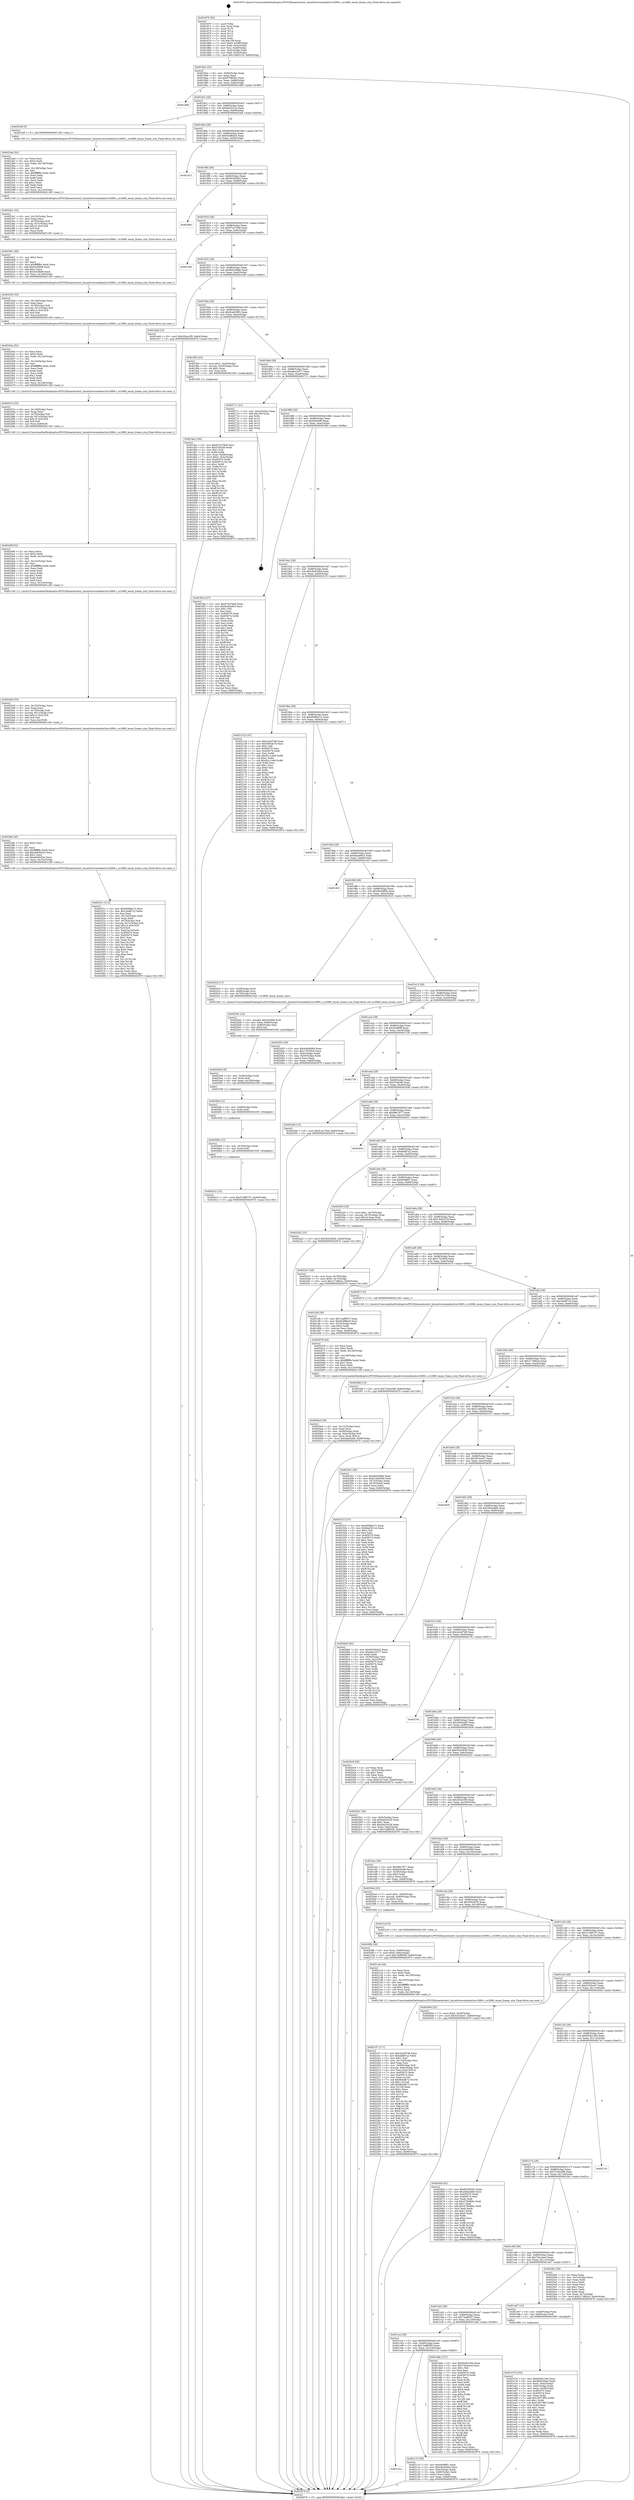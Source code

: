 digraph "0x401870" {
  label = "0x401870 (/mnt/c/Users/mathe/Desktop/tcc/POCII/binaries/extr_linuxdriversmediai2cov2680.c_ov2680_enum_frame_size_Final-ollvm.out::main(0))"
  labelloc = "t"
  node[shape=record]

  Entry [label="",width=0.3,height=0.3,shape=circle,fillcolor=black,style=filled]
  "0x4018a2" [label="{
     0x4018a2 [32]\l
     | [instrs]\l
     &nbsp;&nbsp;0x4018a2 \<+6\>: mov -0x84(%rbp),%eax\l
     &nbsp;&nbsp;0x4018a8 \<+2\>: mov %eax,%ecx\l
     &nbsp;&nbsp;0x4018aa \<+6\>: sub $0x87f9082c,%ecx\l
     &nbsp;&nbsp;0x4018b0 \<+6\>: mov %eax,-0x88(%rbp)\l
     &nbsp;&nbsp;0x4018b6 \<+6\>: mov %ecx,-0x8c(%rbp)\l
     &nbsp;&nbsp;0x4018bc \<+6\>: je 0000000000401d68 \<main+0x4f8\>\l
  }"]
  "0x401d68" [label="{
     0x401d68\l
  }", style=dashed]
  "0x4018c2" [label="{
     0x4018c2 [28]\l
     | [instrs]\l
     &nbsp;&nbsp;0x4018c2 \<+5\>: jmp 00000000004018c7 \<main+0x57\>\l
     &nbsp;&nbsp;0x4018c7 \<+6\>: mov -0x88(%rbp),%eax\l
     &nbsp;&nbsp;0x4018cd \<+5\>: sub $0x8ad331ce,%eax\l
     &nbsp;&nbsp;0x4018d2 \<+6\>: mov %eax,-0x90(%rbp)\l
     &nbsp;&nbsp;0x4018d8 \<+6\>: je 00000000004023a8 \<main+0xb38\>\l
  }"]
  Exit [label="",width=0.3,height=0.3,shape=circle,fillcolor=black,style=filled,peripheries=2]
  "0x4023a8" [label="{
     0x4023a8 [5]\l
     | [instrs]\l
     &nbsp;&nbsp;0x4023a8 \<+5\>: call 0000000000401160 \<next_i\>\l
     | [calls]\l
     &nbsp;&nbsp;0x401160 \{1\} (/mnt/c/Users/mathe/Desktop/tcc/POCII/binaries/extr_linuxdriversmediai2cov2680.c_ov2680_enum_frame_size_Final-ollvm.out::next_i)\l
  }"]
  "0x4018de" [label="{
     0x4018de [28]\l
     | [instrs]\l
     &nbsp;&nbsp;0x4018de \<+5\>: jmp 00000000004018e3 \<main+0x73\>\l
     &nbsp;&nbsp;0x4018e3 \<+6\>: mov -0x88(%rbp),%eax\l
     &nbsp;&nbsp;0x4018e9 \<+5\>: sub $0x924f6b45,%eax\l
     &nbsp;&nbsp;0x4018ee \<+6\>: mov %eax,-0x94(%rbp)\l
     &nbsp;&nbsp;0x4018f4 \<+6\>: je 0000000000401d12 \<main+0x4a2\>\l
  }"]
  "0x402612" [label="{
     0x402612 [15]\l
     | [instrs]\l
     &nbsp;&nbsp;0x402612 \<+10\>: movl $0x51488737,-0x84(%rbp)\l
     &nbsp;&nbsp;0x40261c \<+5\>: jmp 0000000000402976 \<main+0x1106\>\l
  }"]
  "0x401d12" [label="{
     0x401d12\l
  }", style=dashed]
  "0x4018fa" [label="{
     0x4018fa [28]\l
     | [instrs]\l
     &nbsp;&nbsp;0x4018fa \<+5\>: jmp 00000000004018ff \<main+0x8f\>\l
     &nbsp;&nbsp;0x4018ff \<+6\>: mov -0x88(%rbp),%eax\l
     &nbsp;&nbsp;0x401905 \<+5\>: sub $0x95295e02,%eax\l
     &nbsp;&nbsp;0x40190a \<+6\>: mov %eax,-0x98(%rbp)\l
     &nbsp;&nbsp;0x401910 \<+6\>: je 000000000040296c \<main+0x10fc\>\l
  }"]
  "0x402606" [label="{
     0x402606 [12]\l
     | [instrs]\l
     &nbsp;&nbsp;0x402606 \<+4\>: mov -0x78(%rbp),%rdx\l
     &nbsp;&nbsp;0x40260a \<+3\>: mov %rdx,%rdi\l
     &nbsp;&nbsp;0x40260d \<+5\>: call 0000000000401030 \<free@plt\>\l
     | [calls]\l
     &nbsp;&nbsp;0x401030 \{1\} (unknown)\l
  }"]
  "0x40296c" [label="{
     0x40296c\l
  }", style=dashed]
  "0x401916" [label="{
     0x401916 [28]\l
     | [instrs]\l
     &nbsp;&nbsp;0x401916 \<+5\>: jmp 000000000040191b \<main+0xab\>\l
     &nbsp;&nbsp;0x40191b \<+6\>: mov -0x88(%rbp),%eax\l
     &nbsp;&nbsp;0x401921 \<+5\>: sub $0x97a379e9,%eax\l
     &nbsp;&nbsp;0x401926 \<+6\>: mov %eax,-0x9c(%rbp)\l
     &nbsp;&nbsp;0x40192c \<+6\>: je 0000000000402760 \<main+0xef0\>\l
  }"]
  "0x4025fa" [label="{
     0x4025fa [12]\l
     | [instrs]\l
     &nbsp;&nbsp;0x4025fa \<+4\>: mov -0x68(%rbp),%rdx\l
     &nbsp;&nbsp;0x4025fe \<+3\>: mov %rdx,%rdi\l
     &nbsp;&nbsp;0x402601 \<+5\>: call 0000000000401030 \<free@plt\>\l
     | [calls]\l
     &nbsp;&nbsp;0x401030 \{1\} (unknown)\l
  }"]
  "0x402760" [label="{
     0x402760\l
  }", style=dashed]
  "0x401932" [label="{
     0x401932 [28]\l
     | [instrs]\l
     &nbsp;&nbsp;0x401932 \<+5\>: jmp 0000000000401937 \<main+0xc7\>\l
     &nbsp;&nbsp;0x401937 \<+6\>: mov -0x88(%rbp),%eax\l
     &nbsp;&nbsp;0x40193d \<+5\>: sub $0x9b9168ab,%eax\l
     &nbsp;&nbsp;0x401942 \<+6\>: mov %eax,-0xa0(%rbp)\l
     &nbsp;&nbsp;0x401948 \<+6\>: je 0000000000401edd \<main+0x66d\>\l
  }"]
  "0x4025e8" [label="{
     0x4025e8 [18]\l
     | [instrs]\l
     &nbsp;&nbsp;0x4025e8 \<+4\>: mov -0x58(%rbp),%rdx\l
     &nbsp;&nbsp;0x4025ec \<+3\>: mov %rdx,%rdi\l
     &nbsp;&nbsp;0x4025ef \<+6\>: mov %eax,-0x158(%rbp)\l
     &nbsp;&nbsp;0x4025f5 \<+5\>: call 0000000000401030 \<free@plt\>\l
     | [calls]\l
     &nbsp;&nbsp;0x401030 \{1\} (unknown)\l
  }"]
  "0x401edd" [label="{
     0x401edd [15]\l
     | [instrs]\l
     &nbsp;&nbsp;0x401edd \<+10\>: movl $0x3d3ec5f5,-0x84(%rbp)\l
     &nbsp;&nbsp;0x401ee7 \<+5\>: jmp 0000000000402976 \<main+0x1106\>\l
  }"]
  "0x40194e" [label="{
     0x40194e [28]\l
     | [instrs]\l
     &nbsp;&nbsp;0x40194e \<+5\>: jmp 0000000000401953 \<main+0xe3\>\l
     &nbsp;&nbsp;0x401953 \<+6\>: mov -0x88(%rbp),%eax\l
     &nbsp;&nbsp;0x401959 \<+5\>: sub $0x9ca62903,%eax\l
     &nbsp;&nbsp;0x40195e \<+6\>: mov %eax,-0xa4(%rbp)\l
     &nbsp;&nbsp;0x401964 \<+6\>: je 0000000000401f93 \<main+0x723\>\l
  }"]
  "0x4025d1" [label="{
     0x4025d1 [23]\l
     | [instrs]\l
     &nbsp;&nbsp;0x4025d1 \<+10\>: movabs $0x4030b6,%rdi\l
     &nbsp;&nbsp;0x4025db \<+3\>: mov %eax,-0x80(%rbp)\l
     &nbsp;&nbsp;0x4025de \<+3\>: mov -0x80(%rbp),%esi\l
     &nbsp;&nbsp;0x4025e1 \<+2\>: mov $0x0,%al\l
     &nbsp;&nbsp;0x4025e3 \<+5\>: call 0000000000401040 \<printf@plt\>\l
     | [calls]\l
     &nbsp;&nbsp;0x401040 \{1\} (unknown)\l
  }"]
  "0x401f93" [label="{
     0x401f93 [23]\l
     | [instrs]\l
     &nbsp;&nbsp;0x401f93 \<+7\>: movl $0x1,-0x50(%rbp)\l
     &nbsp;&nbsp;0x401f9a \<+4\>: movslq -0x50(%rbp),%rax\l
     &nbsp;&nbsp;0x401f9e \<+4\>: shl $0x2,%rax\l
     &nbsp;&nbsp;0x401fa2 \<+3\>: mov %rax,%rdi\l
     &nbsp;&nbsp;0x401fa5 \<+5\>: call 0000000000401050 \<malloc@plt\>\l
     | [calls]\l
     &nbsp;&nbsp;0x401050 \{1\} (unknown)\l
  }"]
  "0x40196a" [label="{
     0x40196a [28]\l
     | [instrs]\l
     &nbsp;&nbsp;0x40196a \<+5\>: jmp 000000000040196f \<main+0xff\>\l
     &nbsp;&nbsp;0x40196f \<+6\>: mov -0x88(%rbp),%eax\l
     &nbsp;&nbsp;0x401975 \<+5\>: sub $0xa8a1d377,%eax\l
     &nbsp;&nbsp;0x40197a \<+6\>: mov %eax,-0xa8(%rbp)\l
     &nbsp;&nbsp;0x401980 \<+6\>: je 0000000000402711 \<main+0xea1\>\l
  }"]
  "0x40251c" [label="{
     0x40251c [113]\l
     | [instrs]\l
     &nbsp;&nbsp;0x40251c \<+5\>: mov $0xd598ba72,%ecx\l
     &nbsp;&nbsp;0x402521 \<+5\>: mov $0x1be8f7c2,%edx\l
     &nbsp;&nbsp;0x402526 \<+2\>: xor %esi,%esi\l
     &nbsp;&nbsp;0x402528 \<+6\>: mov -0x154(%rbp),%edi\l
     &nbsp;&nbsp;0x40252e \<+3\>: imul %eax,%edi\l
     &nbsp;&nbsp;0x402531 \<+4\>: mov -0x78(%rbp),%r8\l
     &nbsp;&nbsp;0x402535 \<+4\>: movslq -0x7c(%rbp),%r9\l
     &nbsp;&nbsp;0x402539 \<+4\>: imul $0x14,%r9,%r9\l
     &nbsp;&nbsp;0x40253d \<+3\>: add %r9,%r8\l
     &nbsp;&nbsp;0x402540 \<+4\>: mov %edi,0x10(%r8)\l
     &nbsp;&nbsp;0x402544 \<+7\>: mov 0x405070,%eax\l
     &nbsp;&nbsp;0x40254b \<+7\>: mov 0x405074,%edi\l
     &nbsp;&nbsp;0x402552 \<+3\>: sub $0x1,%esi\l
     &nbsp;&nbsp;0x402555 \<+3\>: mov %eax,%r10d\l
     &nbsp;&nbsp;0x402558 \<+3\>: add %esi,%r10d\l
     &nbsp;&nbsp;0x40255b \<+4\>: imul %r10d,%eax\l
     &nbsp;&nbsp;0x40255f \<+3\>: and $0x1,%eax\l
     &nbsp;&nbsp;0x402562 \<+3\>: cmp $0x0,%eax\l
     &nbsp;&nbsp;0x402565 \<+4\>: sete %r11b\l
     &nbsp;&nbsp;0x402569 \<+3\>: cmp $0xa,%edi\l
     &nbsp;&nbsp;0x40256c \<+3\>: setl %bl\l
     &nbsp;&nbsp;0x40256f \<+3\>: mov %r11b,%r14b\l
     &nbsp;&nbsp;0x402572 \<+3\>: and %bl,%r14b\l
     &nbsp;&nbsp;0x402575 \<+3\>: xor %bl,%r11b\l
     &nbsp;&nbsp;0x402578 \<+3\>: or %r11b,%r14b\l
     &nbsp;&nbsp;0x40257b \<+4\>: test $0x1,%r14b\l
     &nbsp;&nbsp;0x40257f \<+3\>: cmovne %edx,%ecx\l
     &nbsp;&nbsp;0x402582 \<+6\>: mov %ecx,-0x84(%rbp)\l
     &nbsp;&nbsp;0x402588 \<+5\>: jmp 0000000000402976 \<main+0x1106\>\l
  }"]
  "0x402711" [label="{
     0x402711 [21]\l
     | [instrs]\l
     &nbsp;&nbsp;0x402711 \<+3\>: mov -0x2c(%rbp),%eax\l
     &nbsp;&nbsp;0x402714 \<+7\>: add $0x158,%rsp\l
     &nbsp;&nbsp;0x40271b \<+1\>: pop %rbx\l
     &nbsp;&nbsp;0x40271c \<+2\>: pop %r12\l
     &nbsp;&nbsp;0x40271e \<+2\>: pop %r13\l
     &nbsp;&nbsp;0x402720 \<+2\>: pop %r14\l
     &nbsp;&nbsp;0x402722 \<+2\>: pop %r15\l
     &nbsp;&nbsp;0x402724 \<+1\>: pop %rbp\l
     &nbsp;&nbsp;0x402725 \<+1\>: ret\l
  }"]
  "0x401986" [label="{
     0x401986 [28]\l
     | [instrs]\l
     &nbsp;&nbsp;0x401986 \<+5\>: jmp 000000000040198b \<main+0x11b\>\l
     &nbsp;&nbsp;0x40198b \<+6\>: mov -0x88(%rbp),%eax\l
     &nbsp;&nbsp;0x401991 \<+5\>: sub $0xbfcfcbf6,%eax\l
     &nbsp;&nbsp;0x401996 \<+6\>: mov %eax,-0xac(%rbp)\l
     &nbsp;&nbsp;0x40199c \<+6\>: je 0000000000401f0a \<main+0x69a\>\l
  }"]
  "0x4024f4" [label="{
     0x4024f4 [40]\l
     | [instrs]\l
     &nbsp;&nbsp;0x4024f4 \<+5\>: mov $0x2,%ecx\l
     &nbsp;&nbsp;0x4024f9 \<+1\>: cltd\l
     &nbsp;&nbsp;0x4024fa \<+2\>: idiv %ecx\l
     &nbsp;&nbsp;0x4024fc \<+6\>: imul $0xfffffffe,%edx,%ecx\l
     &nbsp;&nbsp;0x402502 \<+6\>: add $0xe640b52e,%ecx\l
     &nbsp;&nbsp;0x402508 \<+3\>: add $0x1,%ecx\l
     &nbsp;&nbsp;0x40250b \<+6\>: sub $0xe640b52e,%ecx\l
     &nbsp;&nbsp;0x402511 \<+6\>: mov %ecx,-0x154(%rbp)\l
     &nbsp;&nbsp;0x402517 \<+5\>: call 0000000000401160 \<next_i\>\l
     | [calls]\l
     &nbsp;&nbsp;0x401160 \{1\} (/mnt/c/Users/mathe/Desktop/tcc/POCII/binaries/extr_linuxdriversmediai2cov2680.c_ov2680_enum_frame_size_Final-ollvm.out::next_i)\l
  }"]
  "0x401f0a" [label="{
     0x401f0a [137]\l
     | [instrs]\l
     &nbsp;&nbsp;0x401f0a \<+5\>: mov $0x97a379e9,%eax\l
     &nbsp;&nbsp;0x401f0f \<+5\>: mov $0x9ca62903,%ecx\l
     &nbsp;&nbsp;0x401f14 \<+2\>: mov $0x1,%dl\l
     &nbsp;&nbsp;0x401f16 \<+2\>: xor %esi,%esi\l
     &nbsp;&nbsp;0x401f18 \<+7\>: mov 0x405070,%edi\l
     &nbsp;&nbsp;0x401f1f \<+8\>: mov 0x405074,%r8d\l
     &nbsp;&nbsp;0x401f27 \<+3\>: sub $0x1,%esi\l
     &nbsp;&nbsp;0x401f2a \<+3\>: mov %edi,%r9d\l
     &nbsp;&nbsp;0x401f2d \<+3\>: add %esi,%r9d\l
     &nbsp;&nbsp;0x401f30 \<+4\>: imul %r9d,%edi\l
     &nbsp;&nbsp;0x401f34 \<+3\>: and $0x1,%edi\l
     &nbsp;&nbsp;0x401f37 \<+3\>: cmp $0x0,%edi\l
     &nbsp;&nbsp;0x401f3a \<+4\>: sete %r10b\l
     &nbsp;&nbsp;0x401f3e \<+4\>: cmp $0xa,%r8d\l
     &nbsp;&nbsp;0x401f42 \<+4\>: setl %r11b\l
     &nbsp;&nbsp;0x401f46 \<+3\>: mov %r10b,%bl\l
     &nbsp;&nbsp;0x401f49 \<+3\>: xor $0xff,%bl\l
     &nbsp;&nbsp;0x401f4c \<+3\>: mov %r11b,%r14b\l
     &nbsp;&nbsp;0x401f4f \<+4\>: xor $0xff,%r14b\l
     &nbsp;&nbsp;0x401f53 \<+3\>: xor $0x0,%dl\l
     &nbsp;&nbsp;0x401f56 \<+3\>: mov %bl,%r15b\l
     &nbsp;&nbsp;0x401f59 \<+4\>: and $0x0,%r15b\l
     &nbsp;&nbsp;0x401f5d \<+3\>: and %dl,%r10b\l
     &nbsp;&nbsp;0x401f60 \<+3\>: mov %r14b,%r12b\l
     &nbsp;&nbsp;0x401f63 \<+4\>: and $0x0,%r12b\l
     &nbsp;&nbsp;0x401f67 \<+3\>: and %dl,%r11b\l
     &nbsp;&nbsp;0x401f6a \<+3\>: or %r10b,%r15b\l
     &nbsp;&nbsp;0x401f6d \<+3\>: or %r11b,%r12b\l
     &nbsp;&nbsp;0x401f70 \<+3\>: xor %r12b,%r15b\l
     &nbsp;&nbsp;0x401f73 \<+3\>: or %r14b,%bl\l
     &nbsp;&nbsp;0x401f76 \<+3\>: xor $0xff,%bl\l
     &nbsp;&nbsp;0x401f79 \<+3\>: or $0x0,%dl\l
     &nbsp;&nbsp;0x401f7c \<+2\>: and %dl,%bl\l
     &nbsp;&nbsp;0x401f7e \<+3\>: or %bl,%r15b\l
     &nbsp;&nbsp;0x401f81 \<+4\>: test $0x1,%r15b\l
     &nbsp;&nbsp;0x401f85 \<+3\>: cmovne %ecx,%eax\l
     &nbsp;&nbsp;0x401f88 \<+6\>: mov %eax,-0x84(%rbp)\l
     &nbsp;&nbsp;0x401f8e \<+5\>: jmp 0000000000402976 \<main+0x1106\>\l
  }"]
  "0x4019a2" [label="{
     0x4019a2 [28]\l
     | [instrs]\l
     &nbsp;&nbsp;0x4019a2 \<+5\>: jmp 00000000004019a7 \<main+0x137\>\l
     &nbsp;&nbsp;0x4019a7 \<+6\>: mov -0x88(%rbp),%eax\l
     &nbsp;&nbsp;0x4019ad \<+5\>: sub $0xc9c8346d,%eax\l
     &nbsp;&nbsp;0x4019b2 \<+6\>: mov %eax,-0xb0(%rbp)\l
     &nbsp;&nbsp;0x4019b8 \<+6\>: je 0000000000402133 \<main+0x8c3\>\l
  }"]
  "0x4024d3" [label="{
     0x4024d3 [33]\l
     | [instrs]\l
     &nbsp;&nbsp;0x4024d3 \<+6\>: mov -0x150(%rbp),%ecx\l
     &nbsp;&nbsp;0x4024d9 \<+3\>: imul %eax,%ecx\l
     &nbsp;&nbsp;0x4024dc \<+4\>: mov -0x78(%rbp),%r8\l
     &nbsp;&nbsp;0x4024e0 \<+4\>: movslq -0x7c(%rbp),%r9\l
     &nbsp;&nbsp;0x4024e4 \<+4\>: imul $0x14,%r9,%r9\l
     &nbsp;&nbsp;0x4024e8 \<+3\>: add %r9,%r8\l
     &nbsp;&nbsp;0x4024eb \<+4\>: mov %ecx,0xc(%r8)\l
     &nbsp;&nbsp;0x4024ef \<+5\>: call 0000000000401160 \<next_i\>\l
     | [calls]\l
     &nbsp;&nbsp;0x401160 \{1\} (/mnt/c/Users/mathe/Desktop/tcc/POCII/binaries/extr_linuxdriversmediai2cov2680.c_ov2680_enum_frame_size_Final-ollvm.out::next_i)\l
  }"]
  "0x402133" [label="{
     0x402133 [147]\l
     | [instrs]\l
     &nbsp;&nbsp;0x402133 \<+5\>: mov $0x2a2ef748,%eax\l
     &nbsp;&nbsp;0x402138 \<+5\>: mov $0x456cfa7b,%ecx\l
     &nbsp;&nbsp;0x40213d \<+2\>: mov $0x1,%dl\l
     &nbsp;&nbsp;0x40213f \<+7\>: mov 0x405070,%esi\l
     &nbsp;&nbsp;0x402146 \<+7\>: mov 0x405074,%edi\l
     &nbsp;&nbsp;0x40214d \<+3\>: mov %esi,%r8d\l
     &nbsp;&nbsp;0x402150 \<+7\>: add $0xf41c1440,%r8d\l
     &nbsp;&nbsp;0x402157 \<+4\>: sub $0x1,%r8d\l
     &nbsp;&nbsp;0x40215b \<+7\>: sub $0xf41c1440,%r8d\l
     &nbsp;&nbsp;0x402162 \<+4\>: imul %r8d,%esi\l
     &nbsp;&nbsp;0x402166 \<+3\>: and $0x1,%esi\l
     &nbsp;&nbsp;0x402169 \<+3\>: cmp $0x0,%esi\l
     &nbsp;&nbsp;0x40216c \<+4\>: sete %r9b\l
     &nbsp;&nbsp;0x402170 \<+3\>: cmp $0xa,%edi\l
     &nbsp;&nbsp;0x402173 \<+4\>: setl %r10b\l
     &nbsp;&nbsp;0x402177 \<+3\>: mov %r9b,%r11b\l
     &nbsp;&nbsp;0x40217a \<+4\>: xor $0xff,%r11b\l
     &nbsp;&nbsp;0x40217e \<+3\>: mov %r10b,%bl\l
     &nbsp;&nbsp;0x402181 \<+3\>: xor $0xff,%bl\l
     &nbsp;&nbsp;0x402184 \<+3\>: xor $0x0,%dl\l
     &nbsp;&nbsp;0x402187 \<+3\>: mov %r11b,%r14b\l
     &nbsp;&nbsp;0x40218a \<+4\>: and $0x0,%r14b\l
     &nbsp;&nbsp;0x40218e \<+3\>: and %dl,%r9b\l
     &nbsp;&nbsp;0x402191 \<+3\>: mov %bl,%r15b\l
     &nbsp;&nbsp;0x402194 \<+4\>: and $0x0,%r15b\l
     &nbsp;&nbsp;0x402198 \<+3\>: and %dl,%r10b\l
     &nbsp;&nbsp;0x40219b \<+3\>: or %r9b,%r14b\l
     &nbsp;&nbsp;0x40219e \<+3\>: or %r10b,%r15b\l
     &nbsp;&nbsp;0x4021a1 \<+3\>: xor %r15b,%r14b\l
     &nbsp;&nbsp;0x4021a4 \<+3\>: or %bl,%r11b\l
     &nbsp;&nbsp;0x4021a7 \<+4\>: xor $0xff,%r11b\l
     &nbsp;&nbsp;0x4021ab \<+3\>: or $0x0,%dl\l
     &nbsp;&nbsp;0x4021ae \<+3\>: and %dl,%r11b\l
     &nbsp;&nbsp;0x4021b1 \<+3\>: or %r11b,%r14b\l
     &nbsp;&nbsp;0x4021b4 \<+4\>: test $0x1,%r14b\l
     &nbsp;&nbsp;0x4021b8 \<+3\>: cmovne %ecx,%eax\l
     &nbsp;&nbsp;0x4021bb \<+6\>: mov %eax,-0x84(%rbp)\l
     &nbsp;&nbsp;0x4021c1 \<+5\>: jmp 0000000000402976 \<main+0x1106\>\l
  }"]
  "0x4019be" [label="{
     0x4019be [28]\l
     | [instrs]\l
     &nbsp;&nbsp;0x4019be \<+5\>: jmp 00000000004019c3 \<main+0x153\>\l
     &nbsp;&nbsp;0x4019c3 \<+6\>: mov -0x88(%rbp),%eax\l
     &nbsp;&nbsp;0x4019c9 \<+5\>: sub $0xd598ba72,%eax\l
     &nbsp;&nbsp;0x4019ce \<+6\>: mov %eax,-0xb4(%rbp)\l
     &nbsp;&nbsp;0x4019d4 \<+6\>: je 00000000004027e1 \<main+0xf71\>\l
  }"]
  "0x40249f" [label="{
     0x40249f [52]\l
     | [instrs]\l
     &nbsp;&nbsp;0x40249f \<+2\>: xor %ecx,%ecx\l
     &nbsp;&nbsp;0x4024a1 \<+5\>: mov $0x2,%edx\l
     &nbsp;&nbsp;0x4024a6 \<+6\>: mov %edx,-0x14c(%rbp)\l
     &nbsp;&nbsp;0x4024ac \<+1\>: cltd\l
     &nbsp;&nbsp;0x4024ad \<+6\>: mov -0x14c(%rbp),%esi\l
     &nbsp;&nbsp;0x4024b3 \<+2\>: idiv %esi\l
     &nbsp;&nbsp;0x4024b5 \<+6\>: imul $0xfffffffe,%edx,%edx\l
     &nbsp;&nbsp;0x4024bb \<+2\>: mov %ecx,%edi\l
     &nbsp;&nbsp;0x4024bd \<+2\>: sub %edx,%edi\l
     &nbsp;&nbsp;0x4024bf \<+2\>: mov %ecx,%edx\l
     &nbsp;&nbsp;0x4024c1 \<+3\>: sub $0x1,%edx\l
     &nbsp;&nbsp;0x4024c4 \<+2\>: add %edx,%edi\l
     &nbsp;&nbsp;0x4024c6 \<+2\>: sub %edi,%ecx\l
     &nbsp;&nbsp;0x4024c8 \<+6\>: mov %ecx,-0x150(%rbp)\l
     &nbsp;&nbsp;0x4024ce \<+5\>: call 0000000000401160 \<next_i\>\l
     | [calls]\l
     &nbsp;&nbsp;0x401160 \{1\} (/mnt/c/Users/mathe/Desktop/tcc/POCII/binaries/extr_linuxdriversmediai2cov2680.c_ov2680_enum_frame_size_Final-ollvm.out::next_i)\l
  }"]
  "0x4027e1" [label="{
     0x4027e1\l
  }", style=dashed]
  "0x4019da" [label="{
     0x4019da [28]\l
     | [instrs]\l
     &nbsp;&nbsp;0x4019da \<+5\>: jmp 00000000004019df \<main+0x16f\>\l
     &nbsp;&nbsp;0x4019df \<+6\>: mov -0x88(%rbp),%eax\l
     &nbsp;&nbsp;0x4019e5 \<+5\>: sub $0xdaaa66c5,%eax\l
     &nbsp;&nbsp;0x4019ea \<+6\>: mov %eax,-0xb8(%rbp)\l
     &nbsp;&nbsp;0x4019f0 \<+6\>: je 0000000000401dcf \<main+0x55f\>\l
  }"]
  "0x40247e" [label="{
     0x40247e [33]\l
     | [instrs]\l
     &nbsp;&nbsp;0x40247e \<+6\>: mov -0x148(%rbp),%ecx\l
     &nbsp;&nbsp;0x402484 \<+3\>: imul %eax,%ecx\l
     &nbsp;&nbsp;0x402487 \<+4\>: mov -0x78(%rbp),%r8\l
     &nbsp;&nbsp;0x40248b \<+4\>: movslq -0x7c(%rbp),%r9\l
     &nbsp;&nbsp;0x40248f \<+4\>: imul $0x14,%r9,%r9\l
     &nbsp;&nbsp;0x402493 \<+3\>: add %r9,%r8\l
     &nbsp;&nbsp;0x402496 \<+4\>: mov %ecx,0x8(%r8)\l
     &nbsp;&nbsp;0x40249a \<+5\>: call 0000000000401160 \<next_i\>\l
     | [calls]\l
     &nbsp;&nbsp;0x401160 \{1\} (/mnt/c/Users/mathe/Desktop/tcc/POCII/binaries/extr_linuxdriversmediai2cov2680.c_ov2680_enum_frame_size_Final-ollvm.out::next_i)\l
  }"]
  "0x401dcf" [label="{
     0x401dcf\l
  }", style=dashed]
  "0x4019f6" [label="{
     0x4019f6 [28]\l
     | [instrs]\l
     &nbsp;&nbsp;0x4019f6 \<+5\>: jmp 00000000004019fb \<main+0x18b\>\l
     &nbsp;&nbsp;0x4019fb \<+6\>: mov -0x88(%rbp),%eax\l
     &nbsp;&nbsp;0x401a01 \<+5\>: sub $0xdb036f0b,%eax\l
     &nbsp;&nbsp;0x401a06 \<+6\>: mov %eax,-0xbc(%rbp)\l
     &nbsp;&nbsp;0x401a0c \<+6\>: je 00000000004025c0 \<main+0xd50\>\l
  }"]
  "0x40244a" [label="{
     0x40244a [52]\l
     | [instrs]\l
     &nbsp;&nbsp;0x40244a \<+2\>: xor %ecx,%ecx\l
     &nbsp;&nbsp;0x40244c \<+5\>: mov $0x2,%edx\l
     &nbsp;&nbsp;0x402451 \<+6\>: mov %edx,-0x144(%rbp)\l
     &nbsp;&nbsp;0x402457 \<+1\>: cltd\l
     &nbsp;&nbsp;0x402458 \<+6\>: mov -0x144(%rbp),%esi\l
     &nbsp;&nbsp;0x40245e \<+2\>: idiv %esi\l
     &nbsp;&nbsp;0x402460 \<+6\>: imul $0xfffffffe,%edx,%edx\l
     &nbsp;&nbsp;0x402466 \<+2\>: mov %ecx,%edi\l
     &nbsp;&nbsp;0x402468 \<+2\>: sub %edx,%edi\l
     &nbsp;&nbsp;0x40246a \<+2\>: mov %ecx,%edx\l
     &nbsp;&nbsp;0x40246c \<+3\>: sub $0x1,%edx\l
     &nbsp;&nbsp;0x40246f \<+2\>: add %edx,%edi\l
     &nbsp;&nbsp;0x402471 \<+2\>: sub %edi,%ecx\l
     &nbsp;&nbsp;0x402473 \<+6\>: mov %ecx,-0x148(%rbp)\l
     &nbsp;&nbsp;0x402479 \<+5\>: call 0000000000401160 \<next_i\>\l
     | [calls]\l
     &nbsp;&nbsp;0x401160 \{1\} (/mnt/c/Users/mathe/Desktop/tcc/POCII/binaries/extr_linuxdriversmediai2cov2680.c_ov2680_enum_frame_size_Final-ollvm.out::next_i)\l
  }"]
  "0x4025c0" [label="{
     0x4025c0 [17]\l
     | [instrs]\l
     &nbsp;&nbsp;0x4025c0 \<+4\>: mov -0x58(%rbp),%rdi\l
     &nbsp;&nbsp;0x4025c4 \<+4\>: mov -0x68(%rbp),%rsi\l
     &nbsp;&nbsp;0x4025c8 \<+4\>: mov -0x78(%rbp),%rdx\l
     &nbsp;&nbsp;0x4025cc \<+5\>: call 00000000004015a0 \<ov2680_enum_frame_size\>\l
     | [calls]\l
     &nbsp;&nbsp;0x4015a0 \{1\} (/mnt/c/Users/mathe/Desktop/tcc/POCII/binaries/extr_linuxdriversmediai2cov2680.c_ov2680_enum_frame_size_Final-ollvm.out::ov2680_enum_frame_size)\l
  }"]
  "0x401a12" [label="{
     0x401a12 [28]\l
     | [instrs]\l
     &nbsp;&nbsp;0x401a12 \<+5\>: jmp 0000000000401a17 \<main+0x1a7\>\l
     &nbsp;&nbsp;0x401a17 \<+6\>: mov -0x88(%rbp),%eax\l
     &nbsp;&nbsp;0x401a1d \<+5\>: sub $0xf14c75ed,%eax\l
     &nbsp;&nbsp;0x401a22 \<+6\>: mov %eax,-0xc0(%rbp)\l
     &nbsp;&nbsp;0x401a28 \<+6\>: je 0000000000402055 \<main+0x7e5\>\l
  }"]
  "0x402429" [label="{
     0x402429 [33]\l
     | [instrs]\l
     &nbsp;&nbsp;0x402429 \<+6\>: mov -0x140(%rbp),%ecx\l
     &nbsp;&nbsp;0x40242f \<+3\>: imul %eax,%ecx\l
     &nbsp;&nbsp;0x402432 \<+4\>: mov -0x78(%rbp),%r8\l
     &nbsp;&nbsp;0x402436 \<+4\>: movslq -0x7c(%rbp),%r9\l
     &nbsp;&nbsp;0x40243a \<+4\>: imul $0x14,%r9,%r9\l
     &nbsp;&nbsp;0x40243e \<+3\>: add %r9,%r8\l
     &nbsp;&nbsp;0x402441 \<+4\>: mov %ecx,0x4(%r8)\l
     &nbsp;&nbsp;0x402445 \<+5\>: call 0000000000401160 \<next_i\>\l
     | [calls]\l
     &nbsp;&nbsp;0x401160 \{1\} (/mnt/c/Users/mathe/Desktop/tcc/POCII/binaries/extr_linuxdriversmediai2cov2680.c_ov2680_enum_frame_size_Final-ollvm.out::next_i)\l
  }"]
  "0x402055" [label="{
     0x402055 [30]\l
     | [instrs]\l
     &nbsp;&nbsp;0x402055 \<+5\>: mov $0x444b0f49,%eax\l
     &nbsp;&nbsp;0x40205a \<+5\>: mov $0x17b33fc6,%ecx\l
     &nbsp;&nbsp;0x40205f \<+3\>: mov -0x5c(%rbp),%edx\l
     &nbsp;&nbsp;0x402062 \<+3\>: cmp -0x50(%rbp),%edx\l
     &nbsp;&nbsp;0x402065 \<+3\>: cmovl %ecx,%eax\l
     &nbsp;&nbsp;0x402068 \<+6\>: mov %eax,-0x84(%rbp)\l
     &nbsp;&nbsp;0x40206e \<+5\>: jmp 0000000000402976 \<main+0x1106\>\l
  }"]
  "0x401a2e" [label="{
     0x401a2e [28]\l
     | [instrs]\l
     &nbsp;&nbsp;0x401a2e \<+5\>: jmp 0000000000401a33 \<main+0x1c3\>\l
     &nbsp;&nbsp;0x401a33 \<+6\>: mov -0x88(%rbp),%eax\l
     &nbsp;&nbsp;0x401a39 \<+5\>: sub $0x42d86ff,%eax\l
     &nbsp;&nbsp;0x401a3e \<+6\>: mov %eax,-0xc4(%rbp)\l
     &nbsp;&nbsp;0x401a44 \<+6\>: je 0000000000402726 \<main+0xeb6\>\l
  }"]
  "0x402401" [label="{
     0x402401 [40]\l
     | [instrs]\l
     &nbsp;&nbsp;0x402401 \<+5\>: mov $0x2,%ecx\l
     &nbsp;&nbsp;0x402406 \<+1\>: cltd\l
     &nbsp;&nbsp;0x402407 \<+2\>: idiv %ecx\l
     &nbsp;&nbsp;0x402409 \<+6\>: imul $0xfffffffe,%edx,%ecx\l
     &nbsp;&nbsp;0x40240f \<+6\>: add $0x54c0b08,%ecx\l
     &nbsp;&nbsp;0x402415 \<+3\>: add $0x1,%ecx\l
     &nbsp;&nbsp;0x402418 \<+6\>: sub $0x54c0b08,%ecx\l
     &nbsp;&nbsp;0x40241e \<+6\>: mov %ecx,-0x140(%rbp)\l
     &nbsp;&nbsp;0x402424 \<+5\>: call 0000000000401160 \<next_i\>\l
     | [calls]\l
     &nbsp;&nbsp;0x401160 \{1\} (/mnt/c/Users/mathe/Desktop/tcc/POCII/binaries/extr_linuxdriversmediai2cov2680.c_ov2680_enum_frame_size_Final-ollvm.out::next_i)\l
  }"]
  "0x402726" [label="{
     0x402726\l
  }", style=dashed]
  "0x401a4a" [label="{
     0x401a4a [28]\l
     | [instrs]\l
     &nbsp;&nbsp;0x401a4a \<+5\>: jmp 0000000000401a4f \<main+0x1df\>\l
     &nbsp;&nbsp;0x401a4f \<+6\>: mov -0x88(%rbp),%eax\l
     &nbsp;&nbsp;0x401a55 \<+5\>: sub $0x57fa2d9,%eax\l
     &nbsp;&nbsp;0x401a5a \<+6\>: mov %eax,-0xc8(%rbp)\l
     &nbsp;&nbsp;0x401a60 \<+6\>: je 0000000000402046 \<main+0x7d6\>\l
  }"]
  "0x4023e1" [label="{
     0x4023e1 [32]\l
     | [instrs]\l
     &nbsp;&nbsp;0x4023e1 \<+6\>: mov -0x13c(%rbp),%ecx\l
     &nbsp;&nbsp;0x4023e7 \<+3\>: imul %eax,%ecx\l
     &nbsp;&nbsp;0x4023ea \<+4\>: mov -0x78(%rbp),%r8\l
     &nbsp;&nbsp;0x4023ee \<+4\>: movslq -0x7c(%rbp),%r9\l
     &nbsp;&nbsp;0x4023f2 \<+4\>: imul $0x14,%r9,%r9\l
     &nbsp;&nbsp;0x4023f6 \<+3\>: add %r9,%r8\l
     &nbsp;&nbsp;0x4023f9 \<+3\>: mov %ecx,(%r8)\l
     &nbsp;&nbsp;0x4023fc \<+5\>: call 0000000000401160 \<next_i\>\l
     | [calls]\l
     &nbsp;&nbsp;0x401160 \{1\} (/mnt/c/Users/mathe/Desktop/tcc/POCII/binaries/extr_linuxdriversmediai2cov2680.c_ov2680_enum_frame_size_Final-ollvm.out::next_i)\l
  }"]
  "0x402046" [label="{
     0x402046 [15]\l
     | [instrs]\l
     &nbsp;&nbsp;0x402046 \<+10\>: movl $0xf14c75ed,-0x84(%rbp)\l
     &nbsp;&nbsp;0x402050 \<+5\>: jmp 0000000000402976 \<main+0x1106\>\l
  }"]
  "0x401a66" [label="{
     0x401a66 [28]\l
     | [instrs]\l
     &nbsp;&nbsp;0x401a66 \<+5\>: jmp 0000000000401a6b \<main+0x1fb\>\l
     &nbsp;&nbsp;0x401a6b \<+6\>: mov -0x88(%rbp),%eax\l
     &nbsp;&nbsp;0x401a71 \<+5\>: sub $0x98e7977,%eax\l
     &nbsp;&nbsp;0x401a76 \<+6\>: mov %eax,-0xcc(%rbp)\l
     &nbsp;&nbsp;0x401a7c \<+6\>: je 0000000000402621 \<main+0xdb1\>\l
  }"]
  "0x4023ad" [label="{
     0x4023ad [52]\l
     | [instrs]\l
     &nbsp;&nbsp;0x4023ad \<+2\>: xor %ecx,%ecx\l
     &nbsp;&nbsp;0x4023af \<+5\>: mov $0x2,%edx\l
     &nbsp;&nbsp;0x4023b4 \<+6\>: mov %edx,-0x138(%rbp)\l
     &nbsp;&nbsp;0x4023ba \<+1\>: cltd\l
     &nbsp;&nbsp;0x4023bb \<+6\>: mov -0x138(%rbp),%esi\l
     &nbsp;&nbsp;0x4023c1 \<+2\>: idiv %esi\l
     &nbsp;&nbsp;0x4023c3 \<+6\>: imul $0xfffffffe,%edx,%edx\l
     &nbsp;&nbsp;0x4023c9 \<+2\>: mov %ecx,%edi\l
     &nbsp;&nbsp;0x4023cb \<+2\>: sub %edx,%edi\l
     &nbsp;&nbsp;0x4023cd \<+2\>: mov %ecx,%edx\l
     &nbsp;&nbsp;0x4023cf \<+3\>: sub $0x1,%edx\l
     &nbsp;&nbsp;0x4023d2 \<+2\>: add %edx,%edi\l
     &nbsp;&nbsp;0x4023d4 \<+2\>: sub %edi,%ecx\l
     &nbsp;&nbsp;0x4023d6 \<+6\>: mov %ecx,-0x13c(%rbp)\l
     &nbsp;&nbsp;0x4023dc \<+5\>: call 0000000000401160 \<next_i\>\l
     | [calls]\l
     &nbsp;&nbsp;0x401160 \{1\} (/mnt/c/Users/mathe/Desktop/tcc/POCII/binaries/extr_linuxdriversmediai2cov2680.c_ov2680_enum_frame_size_Final-ollvm.out::next_i)\l
  }"]
  "0x402621" [label="{
     0x402621\l
  }", style=dashed]
  "0x401a82" [label="{
     0x401a82 [28]\l
     | [instrs]\l
     &nbsp;&nbsp;0x401a82 \<+5\>: jmp 0000000000401a87 \<main+0x217\>\l
     &nbsp;&nbsp;0x401a87 \<+6\>: mov -0x88(%rbp),%eax\l
     &nbsp;&nbsp;0x401a8d \<+5\>: sub $0xddd67a2,%eax\l
     &nbsp;&nbsp;0x401a92 \<+6\>: mov %eax,-0xd0(%rbp)\l
     &nbsp;&nbsp;0x401a98 \<+6\>: je 00000000004022a2 \<main+0xa32\>\l
  }"]
  "0x4022e7" [label="{
     0x4022e7 [26]\l
     | [instrs]\l
     &nbsp;&nbsp;0x4022e7 \<+4\>: mov %rax,-0x78(%rbp)\l
     &nbsp;&nbsp;0x4022eb \<+7\>: movl $0x0,-0x7c(%rbp)\l
     &nbsp;&nbsp;0x4022f2 \<+10\>: movl $0x217d8b2e,-0x84(%rbp)\l
     &nbsp;&nbsp;0x4022fc \<+5\>: jmp 0000000000402976 \<main+0x1106\>\l
  }"]
  "0x4022a2" [label="{
     0x4022a2 [15]\l
     | [instrs]\l
     &nbsp;&nbsp;0x4022a2 \<+10\>: movl $0x362e5626,-0x84(%rbp)\l
     &nbsp;&nbsp;0x4022ac \<+5\>: jmp 0000000000402976 \<main+0x1106\>\l
  }"]
  "0x401a9e" [label="{
     0x401a9e [28]\l
     | [instrs]\l
     &nbsp;&nbsp;0x401a9e \<+5\>: jmp 0000000000401aa3 \<main+0x233\>\l
     &nbsp;&nbsp;0x401aa3 \<+6\>: mov -0x88(%rbp),%eax\l
     &nbsp;&nbsp;0x401aa9 \<+5\>: sub $0xe9488f1,%eax\l
     &nbsp;&nbsp;0x401aae \<+6\>: mov %eax,-0xd4(%rbp)\l
     &nbsp;&nbsp;0x401ab4 \<+6\>: je 00000000004022d3 \<main+0xa63\>\l
  }"]
  "0x4021f7" [label="{
     0x4021f7 [171]\l
     | [instrs]\l
     &nbsp;&nbsp;0x4021f7 \<+5\>: mov $0x2a2ef748,%ecx\l
     &nbsp;&nbsp;0x4021fc \<+5\>: mov $0xddd67a2,%edx\l
     &nbsp;&nbsp;0x402201 \<+3\>: mov $0x1,%dil\l
     &nbsp;&nbsp;0x402204 \<+6\>: mov -0x134(%rbp),%esi\l
     &nbsp;&nbsp;0x40220a \<+3\>: imul %eax,%esi\l
     &nbsp;&nbsp;0x40220d \<+4\>: mov -0x68(%rbp),%r8\l
     &nbsp;&nbsp;0x402211 \<+4\>: movslq -0x6c(%rbp),%r9\l
     &nbsp;&nbsp;0x402215 \<+4\>: mov %esi,(%r8,%r9,4)\l
     &nbsp;&nbsp;0x402219 \<+7\>: mov 0x405070,%eax\l
     &nbsp;&nbsp;0x402220 \<+7\>: mov 0x405074,%esi\l
     &nbsp;&nbsp;0x402227 \<+3\>: mov %eax,%r10d\l
     &nbsp;&nbsp;0x40222a \<+7\>: sub $0xfb4afb72,%r10d\l
     &nbsp;&nbsp;0x402231 \<+4\>: sub $0x1,%r10d\l
     &nbsp;&nbsp;0x402235 \<+7\>: add $0xfb4afb72,%r10d\l
     &nbsp;&nbsp;0x40223c \<+4\>: imul %r10d,%eax\l
     &nbsp;&nbsp;0x402240 \<+3\>: and $0x1,%eax\l
     &nbsp;&nbsp;0x402243 \<+3\>: cmp $0x0,%eax\l
     &nbsp;&nbsp;0x402246 \<+4\>: sete %r11b\l
     &nbsp;&nbsp;0x40224a \<+3\>: cmp $0xa,%esi\l
     &nbsp;&nbsp;0x40224d \<+3\>: setl %bl\l
     &nbsp;&nbsp;0x402250 \<+3\>: mov %r11b,%r14b\l
     &nbsp;&nbsp;0x402253 \<+4\>: xor $0xff,%r14b\l
     &nbsp;&nbsp;0x402257 \<+3\>: mov %bl,%r15b\l
     &nbsp;&nbsp;0x40225a \<+4\>: xor $0xff,%r15b\l
     &nbsp;&nbsp;0x40225e \<+4\>: xor $0x0,%dil\l
     &nbsp;&nbsp;0x402262 \<+3\>: mov %r14b,%r12b\l
     &nbsp;&nbsp;0x402265 \<+4\>: and $0x0,%r12b\l
     &nbsp;&nbsp;0x402269 \<+3\>: and %dil,%r11b\l
     &nbsp;&nbsp;0x40226c \<+3\>: mov %r15b,%r13b\l
     &nbsp;&nbsp;0x40226f \<+4\>: and $0x0,%r13b\l
     &nbsp;&nbsp;0x402273 \<+3\>: and %dil,%bl\l
     &nbsp;&nbsp;0x402276 \<+3\>: or %r11b,%r12b\l
     &nbsp;&nbsp;0x402279 \<+3\>: or %bl,%r13b\l
     &nbsp;&nbsp;0x40227c \<+3\>: xor %r13b,%r12b\l
     &nbsp;&nbsp;0x40227f \<+3\>: or %r15b,%r14b\l
     &nbsp;&nbsp;0x402282 \<+4\>: xor $0xff,%r14b\l
     &nbsp;&nbsp;0x402286 \<+4\>: or $0x0,%dil\l
     &nbsp;&nbsp;0x40228a \<+3\>: and %dil,%r14b\l
     &nbsp;&nbsp;0x40228d \<+3\>: or %r14b,%r12b\l
     &nbsp;&nbsp;0x402290 \<+4\>: test $0x1,%r12b\l
     &nbsp;&nbsp;0x402294 \<+3\>: cmovne %edx,%ecx\l
     &nbsp;&nbsp;0x402297 \<+6\>: mov %ecx,-0x84(%rbp)\l
     &nbsp;&nbsp;0x40229d \<+5\>: jmp 0000000000402976 \<main+0x1106\>\l
  }"]
  "0x4022d3" [label="{
     0x4022d3 [20]\l
     | [instrs]\l
     &nbsp;&nbsp;0x4022d3 \<+7\>: movl $0x1,-0x70(%rbp)\l
     &nbsp;&nbsp;0x4022da \<+4\>: movslq -0x70(%rbp),%rax\l
     &nbsp;&nbsp;0x4022de \<+4\>: imul $0x14,%rax,%rdi\l
     &nbsp;&nbsp;0x4022e2 \<+5\>: call 0000000000401050 \<malloc@plt\>\l
     | [calls]\l
     &nbsp;&nbsp;0x401050 \{1\} (unknown)\l
  }"]
  "0x401aba" [label="{
     0x401aba [28]\l
     | [instrs]\l
     &nbsp;&nbsp;0x401aba \<+5\>: jmp 0000000000401abf \<main+0x24f\>\l
     &nbsp;&nbsp;0x401abf \<+6\>: mov -0x88(%rbp),%eax\l
     &nbsp;&nbsp;0x401ac5 \<+5\>: sub $0x14d92319,%eax\l
     &nbsp;&nbsp;0x401aca \<+6\>: mov %eax,-0xd8(%rbp)\l
     &nbsp;&nbsp;0x401ad0 \<+6\>: je 0000000000401cf4 \<main+0x484\>\l
  }"]
  "0x4021cb" [label="{
     0x4021cb [44]\l
     | [instrs]\l
     &nbsp;&nbsp;0x4021cb \<+2\>: xor %ecx,%ecx\l
     &nbsp;&nbsp;0x4021cd \<+5\>: mov $0x2,%edx\l
     &nbsp;&nbsp;0x4021d2 \<+6\>: mov %edx,-0x130(%rbp)\l
     &nbsp;&nbsp;0x4021d8 \<+1\>: cltd\l
     &nbsp;&nbsp;0x4021d9 \<+6\>: mov -0x130(%rbp),%esi\l
     &nbsp;&nbsp;0x4021df \<+2\>: idiv %esi\l
     &nbsp;&nbsp;0x4021e1 \<+6\>: imul $0xfffffffe,%edx,%edx\l
     &nbsp;&nbsp;0x4021e7 \<+3\>: sub $0x1,%ecx\l
     &nbsp;&nbsp;0x4021ea \<+2\>: sub %ecx,%edx\l
     &nbsp;&nbsp;0x4021ec \<+6\>: mov %edx,-0x134(%rbp)\l
     &nbsp;&nbsp;0x4021f2 \<+5\>: call 0000000000401160 \<next_i\>\l
     | [calls]\l
     &nbsp;&nbsp;0x401160 \{1\} (/mnt/c/Users/mathe/Desktop/tcc/POCII/binaries/extr_linuxdriversmediai2cov2680.c_ov2680_enum_frame_size_Final-ollvm.out::next_i)\l
  }"]
  "0x401cf4" [label="{
     0x401cf4 [30]\l
     | [instrs]\l
     &nbsp;&nbsp;0x401cf4 \<+5\>: mov $0x7aa9f557,%eax\l
     &nbsp;&nbsp;0x401cf9 \<+5\>: mov $0x924f6b45,%ecx\l
     &nbsp;&nbsp;0x401cfe \<+3\>: mov -0x34(%rbp),%edx\l
     &nbsp;&nbsp;0x401d01 \<+3\>: cmp $0x2,%edx\l
     &nbsp;&nbsp;0x401d04 \<+3\>: cmovne %ecx,%eax\l
     &nbsp;&nbsp;0x401d07 \<+6\>: mov %eax,-0x84(%rbp)\l
     &nbsp;&nbsp;0x401d0d \<+5\>: jmp 0000000000402976 \<main+0x1106\>\l
  }"]
  "0x401ad6" [label="{
     0x401ad6 [28]\l
     | [instrs]\l
     &nbsp;&nbsp;0x401ad6 \<+5\>: jmp 0000000000401adb \<main+0x26b\>\l
     &nbsp;&nbsp;0x401adb \<+6\>: mov -0x88(%rbp),%eax\l
     &nbsp;&nbsp;0x401ae1 \<+5\>: sub $0x17b33fc6,%eax\l
     &nbsp;&nbsp;0x401ae6 \<+6\>: mov %eax,-0xdc(%rbp)\l
     &nbsp;&nbsp;0x401aec \<+6\>: je 0000000000402073 \<main+0x803\>\l
  }"]
  "0x402976" [label="{
     0x402976 [5]\l
     | [instrs]\l
     &nbsp;&nbsp;0x402976 \<+5\>: jmp 00000000004018a2 \<main+0x32\>\l
  }"]
  "0x401870" [label="{
     0x401870 [50]\l
     | [instrs]\l
     &nbsp;&nbsp;0x401870 \<+1\>: push %rbp\l
     &nbsp;&nbsp;0x401871 \<+3\>: mov %rsp,%rbp\l
     &nbsp;&nbsp;0x401874 \<+2\>: push %r15\l
     &nbsp;&nbsp;0x401876 \<+2\>: push %r14\l
     &nbsp;&nbsp;0x401878 \<+2\>: push %r13\l
     &nbsp;&nbsp;0x40187a \<+2\>: push %r12\l
     &nbsp;&nbsp;0x40187c \<+1\>: push %rbx\l
     &nbsp;&nbsp;0x40187d \<+7\>: sub $0x158,%rsp\l
     &nbsp;&nbsp;0x401884 \<+7\>: movl $0x0,-0x38(%rbp)\l
     &nbsp;&nbsp;0x40188b \<+3\>: mov %edi,-0x3c(%rbp)\l
     &nbsp;&nbsp;0x40188e \<+4\>: mov %rsi,-0x48(%rbp)\l
     &nbsp;&nbsp;0x401892 \<+3\>: mov -0x3c(%rbp),%edi\l
     &nbsp;&nbsp;0x401895 \<+3\>: mov %edi,-0x34(%rbp)\l
     &nbsp;&nbsp;0x401898 \<+10\>: movl $0x14d92319,-0x84(%rbp)\l
  }"]
  "0x401cea" [label="{
     0x401cea\l
  }", style=dashed]
  "0x402073" [label="{
     0x402073 [5]\l
     | [instrs]\l
     &nbsp;&nbsp;0x402073 \<+5\>: call 0000000000401160 \<next_i\>\l
     | [calls]\l
     &nbsp;&nbsp;0x401160 \{1\} (/mnt/c/Users/mathe/Desktop/tcc/POCII/binaries/extr_linuxdriversmediai2cov2680.c_ov2680_enum_frame_size_Final-ollvm.out::next_i)\l
  }"]
  "0x401af2" [label="{
     0x401af2 [28]\l
     | [instrs]\l
     &nbsp;&nbsp;0x401af2 \<+5\>: jmp 0000000000401af7 \<main+0x287\>\l
     &nbsp;&nbsp;0x401af7 \<+6\>: mov -0x88(%rbp),%eax\l
     &nbsp;&nbsp;0x401afd \<+5\>: sub $0x1be8f7c2,%eax\l
     &nbsp;&nbsp;0x401b02 \<+6\>: mov %eax,-0xe0(%rbp)\l
     &nbsp;&nbsp;0x401b08 \<+6\>: je 000000000040258d \<main+0xd1d\>\l
  }"]
  "0x402115" [label="{
     0x402115 [30]\l
     | [instrs]\l
     &nbsp;&nbsp;0x402115 \<+5\>: mov $0xe9488f1,%eax\l
     &nbsp;&nbsp;0x40211a \<+5\>: mov $0xc9c8346d,%ecx\l
     &nbsp;&nbsp;0x40211f \<+3\>: mov -0x6c(%rbp),%edx\l
     &nbsp;&nbsp;0x402122 \<+3\>: cmp -0x60(%rbp),%edx\l
     &nbsp;&nbsp;0x402125 \<+3\>: cmovl %ecx,%eax\l
     &nbsp;&nbsp;0x402128 \<+6\>: mov %eax,-0x84(%rbp)\l
     &nbsp;&nbsp;0x40212e \<+5\>: jmp 0000000000402976 \<main+0x1106\>\l
  }"]
  "0x40258d" [label="{
     0x40258d [15]\l
     | [instrs]\l
     &nbsp;&nbsp;0x40258d \<+10\>: movl $0x7244a286,-0x84(%rbp)\l
     &nbsp;&nbsp;0x402597 \<+5\>: jmp 0000000000402976 \<main+0x1106\>\l
  }"]
  "0x401b0e" [label="{
     0x401b0e [28]\l
     | [instrs]\l
     &nbsp;&nbsp;0x401b0e \<+5\>: jmp 0000000000401b13 \<main+0x2a3\>\l
     &nbsp;&nbsp;0x401b13 \<+6\>: mov -0x88(%rbp),%eax\l
     &nbsp;&nbsp;0x401b19 \<+5\>: sub $0x217d8b2e,%eax\l
     &nbsp;&nbsp;0x401b1e \<+6\>: mov %eax,-0xe4(%rbp)\l
     &nbsp;&nbsp;0x401b24 \<+6\>: je 0000000000402301 \<main+0xa91\>\l
  }"]
  "0x4020fb" [label="{
     0x4020fb [26]\l
     | [instrs]\l
     &nbsp;&nbsp;0x4020fb \<+4\>: mov %rax,-0x68(%rbp)\l
     &nbsp;&nbsp;0x4020ff \<+7\>: movl $0x0,-0x6c(%rbp)\l
     &nbsp;&nbsp;0x402106 \<+10\>: movl $0x7edf6595,-0x84(%rbp)\l
     &nbsp;&nbsp;0x402110 \<+5\>: jmp 0000000000402976 \<main+0x1106\>\l
  }"]
  "0x402301" [label="{
     0x402301 [30]\l
     | [instrs]\l
     &nbsp;&nbsp;0x402301 \<+5\>: mov $0xdb036f0b,%eax\l
     &nbsp;&nbsp;0x402306 \<+5\>: mov $0x21deb565,%ecx\l
     &nbsp;&nbsp;0x40230b \<+3\>: mov -0x7c(%rbp),%edx\l
     &nbsp;&nbsp;0x40230e \<+3\>: cmp -0x70(%rbp),%edx\l
     &nbsp;&nbsp;0x402311 \<+3\>: cmovl %ecx,%eax\l
     &nbsp;&nbsp;0x402314 \<+6\>: mov %eax,-0x84(%rbp)\l
     &nbsp;&nbsp;0x40231a \<+5\>: jmp 0000000000402976 \<main+0x1106\>\l
  }"]
  "0x401b2a" [label="{
     0x401b2a [28]\l
     | [instrs]\l
     &nbsp;&nbsp;0x401b2a \<+5\>: jmp 0000000000401b2f \<main+0x2bf\>\l
     &nbsp;&nbsp;0x401b2f \<+6\>: mov -0x88(%rbp),%eax\l
     &nbsp;&nbsp;0x401b35 \<+5\>: sub $0x21deb565,%eax\l
     &nbsp;&nbsp;0x401b3a \<+6\>: mov %eax,-0xe8(%rbp)\l
     &nbsp;&nbsp;0x401b40 \<+6\>: je 000000000040231f \<main+0xaaf\>\l
  }"]
  "0x4020a4" [label="{
     0x4020a4 [36]\l
     | [instrs]\l
     &nbsp;&nbsp;0x4020a4 \<+6\>: mov -0x12c(%rbp),%ecx\l
     &nbsp;&nbsp;0x4020aa \<+3\>: imul %eax,%ecx\l
     &nbsp;&nbsp;0x4020ad \<+4\>: mov -0x58(%rbp),%rdi\l
     &nbsp;&nbsp;0x4020b1 \<+4\>: movslq -0x5c(%rbp),%r8\l
     &nbsp;&nbsp;0x4020b5 \<+4\>: mov %ecx,(%rdi,%r8,4)\l
     &nbsp;&nbsp;0x4020b9 \<+10\>: movl $0x2feb4a85,-0x84(%rbp)\l
     &nbsp;&nbsp;0x4020c3 \<+5\>: jmp 0000000000402976 \<main+0x1106\>\l
  }"]
  "0x40231f" [label="{
     0x40231f [137]\l
     | [instrs]\l
     &nbsp;&nbsp;0x40231f \<+5\>: mov $0xd598ba72,%eax\l
     &nbsp;&nbsp;0x402324 \<+5\>: mov $0x8ad331ce,%ecx\l
     &nbsp;&nbsp;0x402329 \<+2\>: mov $0x1,%dl\l
     &nbsp;&nbsp;0x40232b \<+2\>: xor %esi,%esi\l
     &nbsp;&nbsp;0x40232d \<+7\>: mov 0x405070,%edi\l
     &nbsp;&nbsp;0x402334 \<+8\>: mov 0x405074,%r8d\l
     &nbsp;&nbsp;0x40233c \<+3\>: sub $0x1,%esi\l
     &nbsp;&nbsp;0x40233f \<+3\>: mov %edi,%r9d\l
     &nbsp;&nbsp;0x402342 \<+3\>: add %esi,%r9d\l
     &nbsp;&nbsp;0x402345 \<+4\>: imul %r9d,%edi\l
     &nbsp;&nbsp;0x402349 \<+3\>: and $0x1,%edi\l
     &nbsp;&nbsp;0x40234c \<+3\>: cmp $0x0,%edi\l
     &nbsp;&nbsp;0x40234f \<+4\>: sete %r10b\l
     &nbsp;&nbsp;0x402353 \<+4\>: cmp $0xa,%r8d\l
     &nbsp;&nbsp;0x402357 \<+4\>: setl %r11b\l
     &nbsp;&nbsp;0x40235b \<+3\>: mov %r10b,%bl\l
     &nbsp;&nbsp;0x40235e \<+3\>: xor $0xff,%bl\l
     &nbsp;&nbsp;0x402361 \<+3\>: mov %r11b,%r14b\l
     &nbsp;&nbsp;0x402364 \<+4\>: xor $0xff,%r14b\l
     &nbsp;&nbsp;0x402368 \<+3\>: xor $0x1,%dl\l
     &nbsp;&nbsp;0x40236b \<+3\>: mov %bl,%r15b\l
     &nbsp;&nbsp;0x40236e \<+4\>: and $0xff,%r15b\l
     &nbsp;&nbsp;0x402372 \<+3\>: and %dl,%r10b\l
     &nbsp;&nbsp;0x402375 \<+3\>: mov %r14b,%r12b\l
     &nbsp;&nbsp;0x402378 \<+4\>: and $0xff,%r12b\l
     &nbsp;&nbsp;0x40237c \<+3\>: and %dl,%r11b\l
     &nbsp;&nbsp;0x40237f \<+3\>: or %r10b,%r15b\l
     &nbsp;&nbsp;0x402382 \<+3\>: or %r11b,%r12b\l
     &nbsp;&nbsp;0x402385 \<+3\>: xor %r12b,%r15b\l
     &nbsp;&nbsp;0x402388 \<+3\>: or %r14b,%bl\l
     &nbsp;&nbsp;0x40238b \<+3\>: xor $0xff,%bl\l
     &nbsp;&nbsp;0x40238e \<+3\>: or $0x1,%dl\l
     &nbsp;&nbsp;0x402391 \<+2\>: and %dl,%bl\l
     &nbsp;&nbsp;0x402393 \<+3\>: or %bl,%r15b\l
     &nbsp;&nbsp;0x402396 \<+4\>: test $0x1,%r15b\l
     &nbsp;&nbsp;0x40239a \<+3\>: cmovne %ecx,%eax\l
     &nbsp;&nbsp;0x40239d \<+6\>: mov %eax,-0x84(%rbp)\l
     &nbsp;&nbsp;0x4023a3 \<+5\>: jmp 0000000000402976 \<main+0x1106\>\l
  }"]
  "0x401b46" [label="{
     0x401b46 [28]\l
     | [instrs]\l
     &nbsp;&nbsp;0x401b46 \<+5\>: jmp 0000000000401b4b \<main+0x2db\>\l
     &nbsp;&nbsp;0x401b4b \<+6\>: mov -0x88(%rbp),%eax\l
     &nbsp;&nbsp;0x401b51 \<+5\>: sub $0x287eca27,%eax\l
     &nbsp;&nbsp;0x401b56 \<+6\>: mov %eax,-0xec(%rbp)\l
     &nbsp;&nbsp;0x401b5c \<+6\>: je 0000000000402630 \<main+0xdc0\>\l
  }"]
  "0x402078" [label="{
     0x402078 [44]\l
     | [instrs]\l
     &nbsp;&nbsp;0x402078 \<+2\>: xor %ecx,%ecx\l
     &nbsp;&nbsp;0x40207a \<+5\>: mov $0x2,%edx\l
     &nbsp;&nbsp;0x40207f \<+6\>: mov %edx,-0x128(%rbp)\l
     &nbsp;&nbsp;0x402085 \<+1\>: cltd\l
     &nbsp;&nbsp;0x402086 \<+6\>: mov -0x128(%rbp),%esi\l
     &nbsp;&nbsp;0x40208c \<+2\>: idiv %esi\l
     &nbsp;&nbsp;0x40208e \<+6\>: imul $0xfffffffe,%edx,%edx\l
     &nbsp;&nbsp;0x402094 \<+3\>: sub $0x1,%ecx\l
     &nbsp;&nbsp;0x402097 \<+2\>: sub %ecx,%edx\l
     &nbsp;&nbsp;0x402099 \<+6\>: mov %edx,-0x12c(%rbp)\l
     &nbsp;&nbsp;0x40209f \<+5\>: call 0000000000401160 \<next_i\>\l
     | [calls]\l
     &nbsp;&nbsp;0x401160 \{1\} (/mnt/c/Users/mathe/Desktop/tcc/POCII/binaries/extr_linuxdriversmediai2cov2680.c_ov2680_enum_frame_size_Final-ollvm.out::next_i)\l
  }"]
  "0x402630" [label="{
     0x402630\l
  }", style=dashed]
  "0x401b62" [label="{
     0x401b62 [28]\l
     | [instrs]\l
     &nbsp;&nbsp;0x401b62 \<+5\>: jmp 0000000000401b67 \<main+0x2f7\>\l
     &nbsp;&nbsp;0x401b67 \<+6\>: mov -0x88(%rbp),%eax\l
     &nbsp;&nbsp;0x401b6d \<+5\>: sub $0x29dceb6b,%eax\l
     &nbsp;&nbsp;0x401b72 \<+6\>: mov %eax,-0xf0(%rbp)\l
     &nbsp;&nbsp;0x401b78 \<+6\>: je 00000000004026b5 \<main+0xe45\>\l
  }"]
  "0x401faa" [label="{
     0x401faa [156]\l
     | [instrs]\l
     &nbsp;&nbsp;0x401faa \<+5\>: mov $0x97a379e9,%ecx\l
     &nbsp;&nbsp;0x401faf \<+5\>: mov $0x57fa2d9,%edx\l
     &nbsp;&nbsp;0x401fb4 \<+3\>: mov $0x1,%sil\l
     &nbsp;&nbsp;0x401fb7 \<+3\>: xor %r8d,%r8d\l
     &nbsp;&nbsp;0x401fba \<+4\>: mov %rax,-0x58(%rbp)\l
     &nbsp;&nbsp;0x401fbe \<+7\>: movl $0x0,-0x5c(%rbp)\l
     &nbsp;&nbsp;0x401fc5 \<+8\>: mov 0x405070,%r9d\l
     &nbsp;&nbsp;0x401fcd \<+8\>: mov 0x405074,%r10d\l
     &nbsp;&nbsp;0x401fd5 \<+4\>: sub $0x1,%r8d\l
     &nbsp;&nbsp;0x401fd9 \<+3\>: mov %r9d,%r11d\l
     &nbsp;&nbsp;0x401fdc \<+3\>: add %r8d,%r11d\l
     &nbsp;&nbsp;0x401fdf \<+4\>: imul %r11d,%r9d\l
     &nbsp;&nbsp;0x401fe3 \<+4\>: and $0x1,%r9d\l
     &nbsp;&nbsp;0x401fe7 \<+4\>: cmp $0x0,%r9d\l
     &nbsp;&nbsp;0x401feb \<+3\>: sete %bl\l
     &nbsp;&nbsp;0x401fee \<+4\>: cmp $0xa,%r10d\l
     &nbsp;&nbsp;0x401ff2 \<+4\>: setl %r14b\l
     &nbsp;&nbsp;0x401ff6 \<+3\>: mov %bl,%r15b\l
     &nbsp;&nbsp;0x401ff9 \<+4\>: xor $0xff,%r15b\l
     &nbsp;&nbsp;0x401ffd \<+3\>: mov %r14b,%r12b\l
     &nbsp;&nbsp;0x402000 \<+4\>: xor $0xff,%r12b\l
     &nbsp;&nbsp;0x402004 \<+4\>: xor $0x0,%sil\l
     &nbsp;&nbsp;0x402008 \<+3\>: mov %r15b,%r13b\l
     &nbsp;&nbsp;0x40200b \<+4\>: and $0x0,%r13b\l
     &nbsp;&nbsp;0x40200f \<+3\>: and %sil,%bl\l
     &nbsp;&nbsp;0x402012 \<+3\>: mov %r12b,%al\l
     &nbsp;&nbsp;0x402015 \<+2\>: and $0x0,%al\l
     &nbsp;&nbsp;0x402017 \<+3\>: and %sil,%r14b\l
     &nbsp;&nbsp;0x40201a \<+3\>: or %bl,%r13b\l
     &nbsp;&nbsp;0x40201d \<+3\>: or %r14b,%al\l
     &nbsp;&nbsp;0x402020 \<+3\>: xor %al,%r13b\l
     &nbsp;&nbsp;0x402023 \<+3\>: or %r12b,%r15b\l
     &nbsp;&nbsp;0x402026 \<+4\>: xor $0xff,%r15b\l
     &nbsp;&nbsp;0x40202a \<+4\>: or $0x0,%sil\l
     &nbsp;&nbsp;0x40202e \<+3\>: and %sil,%r15b\l
     &nbsp;&nbsp;0x402031 \<+3\>: or %r15b,%r13b\l
     &nbsp;&nbsp;0x402034 \<+4\>: test $0x1,%r13b\l
     &nbsp;&nbsp;0x402038 \<+3\>: cmovne %edx,%ecx\l
     &nbsp;&nbsp;0x40203b \<+6\>: mov %ecx,-0x84(%rbp)\l
     &nbsp;&nbsp;0x402041 \<+5\>: jmp 0000000000402976 \<main+0x1106\>\l
  }"]
  "0x4026b5" [label="{
     0x4026b5 [92]\l
     | [instrs]\l
     &nbsp;&nbsp;0x4026b5 \<+5\>: mov $0x95295e02,%eax\l
     &nbsp;&nbsp;0x4026ba \<+5\>: mov $0xa8a1d377,%ecx\l
     &nbsp;&nbsp;0x4026bf \<+2\>: xor %edx,%edx\l
     &nbsp;&nbsp;0x4026c1 \<+3\>: mov -0x38(%rbp),%esi\l
     &nbsp;&nbsp;0x4026c4 \<+3\>: mov %esi,-0x2c(%rbp)\l
     &nbsp;&nbsp;0x4026c7 \<+7\>: mov 0x405070,%esi\l
     &nbsp;&nbsp;0x4026ce \<+7\>: mov 0x405074,%edi\l
     &nbsp;&nbsp;0x4026d5 \<+3\>: sub $0x1,%edx\l
     &nbsp;&nbsp;0x4026d8 \<+3\>: mov %esi,%r8d\l
     &nbsp;&nbsp;0x4026db \<+3\>: add %edx,%r8d\l
     &nbsp;&nbsp;0x4026de \<+4\>: imul %r8d,%esi\l
     &nbsp;&nbsp;0x4026e2 \<+3\>: and $0x1,%esi\l
     &nbsp;&nbsp;0x4026e5 \<+3\>: cmp $0x0,%esi\l
     &nbsp;&nbsp;0x4026e8 \<+4\>: sete %r9b\l
     &nbsp;&nbsp;0x4026ec \<+3\>: cmp $0xa,%edi\l
     &nbsp;&nbsp;0x4026ef \<+4\>: setl %r10b\l
     &nbsp;&nbsp;0x4026f3 \<+3\>: mov %r9b,%r11b\l
     &nbsp;&nbsp;0x4026f6 \<+3\>: and %r10b,%r11b\l
     &nbsp;&nbsp;0x4026f9 \<+3\>: xor %r10b,%r9b\l
     &nbsp;&nbsp;0x4026fc \<+3\>: or %r9b,%r11b\l
     &nbsp;&nbsp;0x4026ff \<+4\>: test $0x1,%r11b\l
     &nbsp;&nbsp;0x402703 \<+3\>: cmovne %ecx,%eax\l
     &nbsp;&nbsp;0x402706 \<+6\>: mov %eax,-0x84(%rbp)\l
     &nbsp;&nbsp;0x40270c \<+5\>: jmp 0000000000402976 \<main+0x1106\>\l
  }"]
  "0x401b7e" [label="{
     0x401b7e [28]\l
     | [instrs]\l
     &nbsp;&nbsp;0x401b7e \<+5\>: jmp 0000000000401b83 \<main+0x313\>\l
     &nbsp;&nbsp;0x401b83 \<+6\>: mov -0x88(%rbp),%eax\l
     &nbsp;&nbsp;0x401b89 \<+5\>: sub $0x2a2ef748,%eax\l
     &nbsp;&nbsp;0x401b8e \<+6\>: mov %eax,-0xf4(%rbp)\l
     &nbsp;&nbsp;0x401b94 \<+6\>: je 0000000000402791 \<main+0xf21\>\l
  }"]
  "0x401e74" [label="{
     0x401e74 [105]\l
     | [instrs]\l
     &nbsp;&nbsp;0x401e74 \<+5\>: mov $0x65db1294,%ecx\l
     &nbsp;&nbsp;0x401e79 \<+5\>: mov $0x9b9168ab,%edx\l
     &nbsp;&nbsp;0x401e7e \<+3\>: mov %eax,-0x4c(%rbp)\l
     &nbsp;&nbsp;0x401e81 \<+3\>: mov -0x4c(%rbp),%eax\l
     &nbsp;&nbsp;0x401e84 \<+3\>: mov %eax,-0x30(%rbp)\l
     &nbsp;&nbsp;0x401e87 \<+7\>: mov 0x405070,%eax\l
     &nbsp;&nbsp;0x401e8e \<+7\>: mov 0x405074,%esi\l
     &nbsp;&nbsp;0x401e95 \<+3\>: mov %eax,%r8d\l
     &nbsp;&nbsp;0x401e98 \<+7\>: add $0x19973f03,%r8d\l
     &nbsp;&nbsp;0x401e9f \<+4\>: sub $0x1,%r8d\l
     &nbsp;&nbsp;0x401ea3 \<+7\>: sub $0x19973f03,%r8d\l
     &nbsp;&nbsp;0x401eaa \<+4\>: imul %r8d,%eax\l
     &nbsp;&nbsp;0x401eae \<+3\>: and $0x1,%eax\l
     &nbsp;&nbsp;0x401eb1 \<+3\>: cmp $0x0,%eax\l
     &nbsp;&nbsp;0x401eb4 \<+4\>: sete %r9b\l
     &nbsp;&nbsp;0x401eb8 \<+3\>: cmp $0xa,%esi\l
     &nbsp;&nbsp;0x401ebb \<+4\>: setl %r10b\l
     &nbsp;&nbsp;0x401ebf \<+3\>: mov %r9b,%r11b\l
     &nbsp;&nbsp;0x401ec2 \<+3\>: and %r10b,%r11b\l
     &nbsp;&nbsp;0x401ec5 \<+3\>: xor %r10b,%r9b\l
     &nbsp;&nbsp;0x401ec8 \<+3\>: or %r9b,%r11b\l
     &nbsp;&nbsp;0x401ecb \<+4\>: test $0x1,%r11b\l
     &nbsp;&nbsp;0x401ecf \<+3\>: cmovne %edx,%ecx\l
     &nbsp;&nbsp;0x401ed2 \<+6\>: mov %ecx,-0x84(%rbp)\l
     &nbsp;&nbsp;0x401ed8 \<+5\>: jmp 0000000000402976 \<main+0x1106\>\l
  }"]
  "0x402791" [label="{
     0x402791\l
  }", style=dashed]
  "0x401b9a" [label="{
     0x401b9a [28]\l
     | [instrs]\l
     &nbsp;&nbsp;0x401b9a \<+5\>: jmp 0000000000401b9f \<main+0x32f\>\l
     &nbsp;&nbsp;0x401b9f \<+6\>: mov -0x88(%rbp),%eax\l
     &nbsp;&nbsp;0x401ba5 \<+5\>: sub $0x2feb4a85,%eax\l
     &nbsp;&nbsp;0x401baa \<+6\>: mov %eax,-0xf8(%rbp)\l
     &nbsp;&nbsp;0x401bb0 \<+6\>: je 00000000004020c8 \<main+0x858\>\l
  }"]
  "0x401cce" [label="{
     0x401cce [28]\l
     | [instrs]\l
     &nbsp;&nbsp;0x401cce \<+5\>: jmp 0000000000401cd3 \<main+0x463\>\l
     &nbsp;&nbsp;0x401cd3 \<+6\>: mov -0x88(%rbp),%eax\l
     &nbsp;&nbsp;0x401cd9 \<+5\>: sub $0x7edf6595,%eax\l
     &nbsp;&nbsp;0x401cde \<+6\>: mov %eax,-0x124(%rbp)\l
     &nbsp;&nbsp;0x401ce4 \<+6\>: je 0000000000402115 \<main+0x8a5\>\l
  }"]
  "0x4020c8" [label="{
     0x4020c8 [28]\l
     | [instrs]\l
     &nbsp;&nbsp;0x4020c8 \<+2\>: xor %eax,%eax\l
     &nbsp;&nbsp;0x4020ca \<+3\>: mov -0x5c(%rbp),%ecx\l
     &nbsp;&nbsp;0x4020cd \<+3\>: sub $0x1,%eax\l
     &nbsp;&nbsp;0x4020d0 \<+2\>: sub %eax,%ecx\l
     &nbsp;&nbsp;0x4020d2 \<+3\>: mov %ecx,-0x5c(%rbp)\l
     &nbsp;&nbsp;0x4020d5 \<+10\>: movl $0xf14c75ed,-0x84(%rbp)\l
     &nbsp;&nbsp;0x4020df \<+5\>: jmp 0000000000402976 \<main+0x1106\>\l
  }"]
  "0x401bb6" [label="{
     0x401bb6 [28]\l
     | [instrs]\l
     &nbsp;&nbsp;0x401bb6 \<+5\>: jmp 0000000000401bbb \<main+0x34b\>\l
     &nbsp;&nbsp;0x401bbb \<+6\>: mov -0x88(%rbp),%eax\l
     &nbsp;&nbsp;0x401bc1 \<+5\>: sub $0x362e5626,%eax\l
     &nbsp;&nbsp;0x401bc6 \<+6\>: mov %eax,-0xfc(%rbp)\l
     &nbsp;&nbsp;0x401bcc \<+6\>: je 00000000004022b1 \<main+0xa41\>\l
  }"]
  "0x401dde" [label="{
     0x401dde [137]\l
     | [instrs]\l
     &nbsp;&nbsp;0x401dde \<+5\>: mov $0x65db1294,%eax\l
     &nbsp;&nbsp;0x401de3 \<+5\>: mov $0x73ac2ecd,%ecx\l
     &nbsp;&nbsp;0x401de8 \<+2\>: mov $0x1,%dl\l
     &nbsp;&nbsp;0x401dea \<+2\>: xor %esi,%esi\l
     &nbsp;&nbsp;0x401dec \<+7\>: mov 0x405070,%edi\l
     &nbsp;&nbsp;0x401df3 \<+8\>: mov 0x405074,%r8d\l
     &nbsp;&nbsp;0x401dfb \<+3\>: sub $0x1,%esi\l
     &nbsp;&nbsp;0x401dfe \<+3\>: mov %edi,%r9d\l
     &nbsp;&nbsp;0x401e01 \<+3\>: add %esi,%r9d\l
     &nbsp;&nbsp;0x401e04 \<+4\>: imul %r9d,%edi\l
     &nbsp;&nbsp;0x401e08 \<+3\>: and $0x1,%edi\l
     &nbsp;&nbsp;0x401e0b \<+3\>: cmp $0x0,%edi\l
     &nbsp;&nbsp;0x401e0e \<+4\>: sete %r10b\l
     &nbsp;&nbsp;0x401e12 \<+4\>: cmp $0xa,%r8d\l
     &nbsp;&nbsp;0x401e16 \<+4\>: setl %r11b\l
     &nbsp;&nbsp;0x401e1a \<+3\>: mov %r10b,%bl\l
     &nbsp;&nbsp;0x401e1d \<+3\>: xor $0xff,%bl\l
     &nbsp;&nbsp;0x401e20 \<+3\>: mov %r11b,%r14b\l
     &nbsp;&nbsp;0x401e23 \<+4\>: xor $0xff,%r14b\l
     &nbsp;&nbsp;0x401e27 \<+3\>: xor $0x0,%dl\l
     &nbsp;&nbsp;0x401e2a \<+3\>: mov %bl,%r15b\l
     &nbsp;&nbsp;0x401e2d \<+4\>: and $0x0,%r15b\l
     &nbsp;&nbsp;0x401e31 \<+3\>: and %dl,%r10b\l
     &nbsp;&nbsp;0x401e34 \<+3\>: mov %r14b,%r12b\l
     &nbsp;&nbsp;0x401e37 \<+4\>: and $0x0,%r12b\l
     &nbsp;&nbsp;0x401e3b \<+3\>: and %dl,%r11b\l
     &nbsp;&nbsp;0x401e3e \<+3\>: or %r10b,%r15b\l
     &nbsp;&nbsp;0x401e41 \<+3\>: or %r11b,%r12b\l
     &nbsp;&nbsp;0x401e44 \<+3\>: xor %r12b,%r15b\l
     &nbsp;&nbsp;0x401e47 \<+3\>: or %r14b,%bl\l
     &nbsp;&nbsp;0x401e4a \<+3\>: xor $0xff,%bl\l
     &nbsp;&nbsp;0x401e4d \<+3\>: or $0x0,%dl\l
     &nbsp;&nbsp;0x401e50 \<+2\>: and %dl,%bl\l
     &nbsp;&nbsp;0x401e52 \<+3\>: or %bl,%r15b\l
     &nbsp;&nbsp;0x401e55 \<+4\>: test $0x1,%r15b\l
     &nbsp;&nbsp;0x401e59 \<+3\>: cmovne %ecx,%eax\l
     &nbsp;&nbsp;0x401e5c \<+6\>: mov %eax,-0x84(%rbp)\l
     &nbsp;&nbsp;0x401e62 \<+5\>: jmp 0000000000402976 \<main+0x1106\>\l
  }"]
  "0x4022b1" [label="{
     0x4022b1 [34]\l
     | [instrs]\l
     &nbsp;&nbsp;0x4022b1 \<+3\>: mov -0x6c(%rbp),%eax\l
     &nbsp;&nbsp;0x4022b4 \<+5\>: sub $0xdad16c26,%eax\l
     &nbsp;&nbsp;0x4022b9 \<+3\>: add $0x1,%eax\l
     &nbsp;&nbsp;0x4022bc \<+5\>: add $0xdad16c26,%eax\l
     &nbsp;&nbsp;0x4022c1 \<+3\>: mov %eax,-0x6c(%rbp)\l
     &nbsp;&nbsp;0x4022c4 \<+10\>: movl $0x7edf6595,-0x84(%rbp)\l
     &nbsp;&nbsp;0x4022ce \<+5\>: jmp 0000000000402976 \<main+0x1106\>\l
  }"]
  "0x401bd2" [label="{
     0x401bd2 [28]\l
     | [instrs]\l
     &nbsp;&nbsp;0x401bd2 \<+5\>: jmp 0000000000401bd7 \<main+0x367\>\l
     &nbsp;&nbsp;0x401bd7 \<+6\>: mov -0x88(%rbp),%eax\l
     &nbsp;&nbsp;0x401bdd \<+5\>: sub $0x3d3ec5f5,%eax\l
     &nbsp;&nbsp;0x401be2 \<+6\>: mov %eax,-0x100(%rbp)\l
     &nbsp;&nbsp;0x401be8 \<+6\>: je 0000000000401eec \<main+0x67c\>\l
  }"]
  "0x401cb2" [label="{
     0x401cb2 [28]\l
     | [instrs]\l
     &nbsp;&nbsp;0x401cb2 \<+5\>: jmp 0000000000401cb7 \<main+0x447\>\l
     &nbsp;&nbsp;0x401cb7 \<+6\>: mov -0x88(%rbp),%eax\l
     &nbsp;&nbsp;0x401cbd \<+5\>: sub $0x7aa9f557,%eax\l
     &nbsp;&nbsp;0x401cc2 \<+6\>: mov %eax,-0x120(%rbp)\l
     &nbsp;&nbsp;0x401cc8 \<+6\>: je 0000000000401dde \<main+0x56e\>\l
  }"]
  "0x401eec" [label="{
     0x401eec [30]\l
     | [instrs]\l
     &nbsp;&nbsp;0x401eec \<+5\>: mov $0x98e7977,%eax\l
     &nbsp;&nbsp;0x401ef1 \<+5\>: mov $0xbfcfcbf6,%ecx\l
     &nbsp;&nbsp;0x401ef6 \<+3\>: mov -0x30(%rbp),%edx\l
     &nbsp;&nbsp;0x401ef9 \<+3\>: cmp $0x0,%edx\l
     &nbsp;&nbsp;0x401efc \<+3\>: cmove %ecx,%eax\l
     &nbsp;&nbsp;0x401eff \<+6\>: mov %eax,-0x84(%rbp)\l
     &nbsp;&nbsp;0x401f05 \<+5\>: jmp 0000000000402976 \<main+0x1106\>\l
  }"]
  "0x401bee" [label="{
     0x401bee [28]\l
     | [instrs]\l
     &nbsp;&nbsp;0x401bee \<+5\>: jmp 0000000000401bf3 \<main+0x383\>\l
     &nbsp;&nbsp;0x401bf3 \<+6\>: mov -0x88(%rbp),%eax\l
     &nbsp;&nbsp;0x401bf9 \<+5\>: sub $0x444b0f49,%eax\l
     &nbsp;&nbsp;0x401bfe \<+6\>: mov %eax,-0x104(%rbp)\l
     &nbsp;&nbsp;0x401c04 \<+6\>: je 00000000004020e4 \<main+0x874\>\l
  }"]
  "0x401e67" [label="{
     0x401e67 [13]\l
     | [instrs]\l
     &nbsp;&nbsp;0x401e67 \<+4\>: mov -0x48(%rbp),%rax\l
     &nbsp;&nbsp;0x401e6b \<+4\>: mov 0x8(%rax),%rdi\l
     &nbsp;&nbsp;0x401e6f \<+5\>: call 0000000000401060 \<atoi@plt\>\l
     | [calls]\l
     &nbsp;&nbsp;0x401060 \{1\} (unknown)\l
  }"]
  "0x4020e4" [label="{
     0x4020e4 [23]\l
     | [instrs]\l
     &nbsp;&nbsp;0x4020e4 \<+7\>: movl $0x1,-0x60(%rbp)\l
     &nbsp;&nbsp;0x4020eb \<+4\>: movslq -0x60(%rbp),%rax\l
     &nbsp;&nbsp;0x4020ef \<+4\>: shl $0x2,%rax\l
     &nbsp;&nbsp;0x4020f3 \<+3\>: mov %rax,%rdi\l
     &nbsp;&nbsp;0x4020f6 \<+5\>: call 0000000000401050 \<malloc@plt\>\l
     | [calls]\l
     &nbsp;&nbsp;0x401050 \{1\} (unknown)\l
  }"]
  "0x401c0a" [label="{
     0x401c0a [28]\l
     | [instrs]\l
     &nbsp;&nbsp;0x401c0a \<+5\>: jmp 0000000000401c0f \<main+0x39f\>\l
     &nbsp;&nbsp;0x401c0f \<+6\>: mov -0x88(%rbp),%eax\l
     &nbsp;&nbsp;0x401c15 \<+5\>: sub $0x456cfa7b,%eax\l
     &nbsp;&nbsp;0x401c1a \<+6\>: mov %eax,-0x108(%rbp)\l
     &nbsp;&nbsp;0x401c20 \<+6\>: je 00000000004021c6 \<main+0x956\>\l
  }"]
  "0x401c96" [label="{
     0x401c96 [28]\l
     | [instrs]\l
     &nbsp;&nbsp;0x401c96 \<+5\>: jmp 0000000000401c9b \<main+0x42b\>\l
     &nbsp;&nbsp;0x401c9b \<+6\>: mov -0x88(%rbp),%eax\l
     &nbsp;&nbsp;0x401ca1 \<+5\>: sub $0x73ac2ecd,%eax\l
     &nbsp;&nbsp;0x401ca6 \<+6\>: mov %eax,-0x11c(%rbp)\l
     &nbsp;&nbsp;0x401cac \<+6\>: je 0000000000401e67 \<main+0x5f7\>\l
  }"]
  "0x4021c6" [label="{
     0x4021c6 [5]\l
     | [instrs]\l
     &nbsp;&nbsp;0x4021c6 \<+5\>: call 0000000000401160 \<next_i\>\l
     | [calls]\l
     &nbsp;&nbsp;0x401160 \{1\} (/mnt/c/Users/mathe/Desktop/tcc/POCII/binaries/extr_linuxdriversmediai2cov2680.c_ov2680_enum_frame_size_Final-ollvm.out::next_i)\l
  }"]
  "0x401c26" [label="{
     0x401c26 [28]\l
     | [instrs]\l
     &nbsp;&nbsp;0x401c26 \<+5\>: jmp 0000000000401c2b \<main+0x3bb\>\l
     &nbsp;&nbsp;0x401c2b \<+6\>: mov -0x88(%rbp),%eax\l
     &nbsp;&nbsp;0x401c31 \<+5\>: sub $0x51488737,%eax\l
     &nbsp;&nbsp;0x401c36 \<+6\>: mov %eax,-0x10c(%rbp)\l
     &nbsp;&nbsp;0x401c3c \<+6\>: je 0000000000402644 \<main+0xdd4\>\l
  }"]
  "0x40259c" [label="{
     0x40259c [36]\l
     | [instrs]\l
     &nbsp;&nbsp;0x40259c \<+2\>: xor %eax,%eax\l
     &nbsp;&nbsp;0x40259e \<+3\>: mov -0x7c(%rbp),%ecx\l
     &nbsp;&nbsp;0x4025a1 \<+2\>: mov %eax,%edx\l
     &nbsp;&nbsp;0x4025a3 \<+2\>: sub %ecx,%edx\l
     &nbsp;&nbsp;0x4025a5 \<+2\>: mov %eax,%ecx\l
     &nbsp;&nbsp;0x4025a7 \<+3\>: sub $0x1,%ecx\l
     &nbsp;&nbsp;0x4025aa \<+2\>: add %ecx,%edx\l
     &nbsp;&nbsp;0x4025ac \<+2\>: sub %edx,%eax\l
     &nbsp;&nbsp;0x4025ae \<+3\>: mov %eax,-0x7c(%rbp)\l
     &nbsp;&nbsp;0x4025b1 \<+10\>: movl $0x217d8b2e,-0x84(%rbp)\l
     &nbsp;&nbsp;0x4025bb \<+5\>: jmp 0000000000402976 \<main+0x1106\>\l
  }"]
  "0x402644" [label="{
     0x402644 [22]\l
     | [instrs]\l
     &nbsp;&nbsp;0x402644 \<+7\>: movl $0x0,-0x38(%rbp)\l
     &nbsp;&nbsp;0x40264b \<+10\>: movl $0x5c52bce7,-0x84(%rbp)\l
     &nbsp;&nbsp;0x402655 \<+5\>: jmp 0000000000402976 \<main+0x1106\>\l
  }"]
  "0x401c42" [label="{
     0x401c42 [28]\l
     | [instrs]\l
     &nbsp;&nbsp;0x401c42 \<+5\>: jmp 0000000000401c47 \<main+0x3d7\>\l
     &nbsp;&nbsp;0x401c47 \<+6\>: mov -0x88(%rbp),%eax\l
     &nbsp;&nbsp;0x401c4d \<+5\>: sub $0x5c52bce7,%eax\l
     &nbsp;&nbsp;0x401c52 \<+6\>: mov %eax,-0x110(%rbp)\l
     &nbsp;&nbsp;0x401c58 \<+6\>: je 000000000040265a \<main+0xdea\>\l
  }"]
  "0x401c7a" [label="{
     0x401c7a [28]\l
     | [instrs]\l
     &nbsp;&nbsp;0x401c7a \<+5\>: jmp 0000000000401c7f \<main+0x40f\>\l
     &nbsp;&nbsp;0x401c7f \<+6\>: mov -0x88(%rbp),%eax\l
     &nbsp;&nbsp;0x401c85 \<+5\>: sub $0x7244a286,%eax\l
     &nbsp;&nbsp;0x401c8a \<+6\>: mov %eax,-0x118(%rbp)\l
     &nbsp;&nbsp;0x401c90 \<+6\>: je 000000000040259c \<main+0xd2c\>\l
  }"]
  "0x40265a" [label="{
     0x40265a [91]\l
     | [instrs]\l
     &nbsp;&nbsp;0x40265a \<+5\>: mov $0x95295e02,%eax\l
     &nbsp;&nbsp;0x40265f \<+5\>: mov $0x29dceb6b,%ecx\l
     &nbsp;&nbsp;0x402664 \<+7\>: mov 0x405070,%edx\l
     &nbsp;&nbsp;0x40266b \<+7\>: mov 0x405074,%esi\l
     &nbsp;&nbsp;0x402672 \<+2\>: mov %edx,%edi\l
     &nbsp;&nbsp;0x402674 \<+6\>: sub $0x475b8bbc,%edi\l
     &nbsp;&nbsp;0x40267a \<+3\>: sub $0x1,%edi\l
     &nbsp;&nbsp;0x40267d \<+6\>: add $0x475b8bbc,%edi\l
     &nbsp;&nbsp;0x402683 \<+3\>: imul %edi,%edx\l
     &nbsp;&nbsp;0x402686 \<+3\>: and $0x1,%edx\l
     &nbsp;&nbsp;0x402689 \<+3\>: cmp $0x0,%edx\l
     &nbsp;&nbsp;0x40268c \<+4\>: sete %r8b\l
     &nbsp;&nbsp;0x402690 \<+3\>: cmp $0xa,%esi\l
     &nbsp;&nbsp;0x402693 \<+4\>: setl %r9b\l
     &nbsp;&nbsp;0x402697 \<+3\>: mov %r8b,%r10b\l
     &nbsp;&nbsp;0x40269a \<+3\>: and %r9b,%r10b\l
     &nbsp;&nbsp;0x40269d \<+3\>: xor %r9b,%r8b\l
     &nbsp;&nbsp;0x4026a0 \<+3\>: or %r8b,%r10b\l
     &nbsp;&nbsp;0x4026a3 \<+4\>: test $0x1,%r10b\l
     &nbsp;&nbsp;0x4026a7 \<+3\>: cmovne %ecx,%eax\l
     &nbsp;&nbsp;0x4026aa \<+6\>: mov %eax,-0x84(%rbp)\l
     &nbsp;&nbsp;0x4026b0 \<+5\>: jmp 0000000000402976 \<main+0x1106\>\l
  }"]
  "0x401c5e" [label="{
     0x401c5e [28]\l
     | [instrs]\l
     &nbsp;&nbsp;0x401c5e \<+5\>: jmp 0000000000401c63 \<main+0x3f3\>\l
     &nbsp;&nbsp;0x401c63 \<+6\>: mov -0x88(%rbp),%eax\l
     &nbsp;&nbsp;0x401c69 \<+5\>: sub $0x65db1294,%eax\l
     &nbsp;&nbsp;0x401c6e \<+6\>: mov %eax,-0x114(%rbp)\l
     &nbsp;&nbsp;0x401c74 \<+6\>: je 0000000000402741 \<main+0xed1\>\l
  }"]
  "0x402741" [label="{
     0x402741\l
  }", style=dashed]
  Entry -> "0x401870" [label=" 1"]
  "0x4018a2" -> "0x401d68" [label=" 0"]
  "0x4018a2" -> "0x4018c2" [label=" 31"]
  "0x402711" -> Exit [label=" 1"]
  "0x4018c2" -> "0x4023a8" [label=" 1"]
  "0x4018c2" -> "0x4018de" [label=" 30"]
  "0x4026b5" -> "0x402976" [label=" 1"]
  "0x4018de" -> "0x401d12" [label=" 0"]
  "0x4018de" -> "0x4018fa" [label=" 30"]
  "0x40265a" -> "0x402976" [label=" 1"]
  "0x4018fa" -> "0x40296c" [label=" 0"]
  "0x4018fa" -> "0x401916" [label=" 30"]
  "0x402644" -> "0x402976" [label=" 1"]
  "0x401916" -> "0x402760" [label=" 0"]
  "0x401916" -> "0x401932" [label=" 30"]
  "0x402612" -> "0x402976" [label=" 1"]
  "0x401932" -> "0x401edd" [label=" 1"]
  "0x401932" -> "0x40194e" [label=" 29"]
  "0x402606" -> "0x402612" [label=" 1"]
  "0x40194e" -> "0x401f93" [label=" 1"]
  "0x40194e" -> "0x40196a" [label=" 28"]
  "0x4025fa" -> "0x402606" [label=" 1"]
  "0x40196a" -> "0x402711" [label=" 1"]
  "0x40196a" -> "0x401986" [label=" 27"]
  "0x4025e8" -> "0x4025fa" [label=" 1"]
  "0x401986" -> "0x401f0a" [label=" 1"]
  "0x401986" -> "0x4019a2" [label=" 26"]
  "0x4025d1" -> "0x4025e8" [label=" 1"]
  "0x4019a2" -> "0x402133" [label=" 1"]
  "0x4019a2" -> "0x4019be" [label=" 25"]
  "0x4025c0" -> "0x4025d1" [label=" 1"]
  "0x4019be" -> "0x4027e1" [label=" 0"]
  "0x4019be" -> "0x4019da" [label=" 25"]
  "0x40259c" -> "0x402976" [label=" 1"]
  "0x4019da" -> "0x401dcf" [label=" 0"]
  "0x4019da" -> "0x4019f6" [label=" 25"]
  "0x40258d" -> "0x402976" [label=" 1"]
  "0x4019f6" -> "0x4025c0" [label=" 1"]
  "0x4019f6" -> "0x401a12" [label=" 24"]
  "0x40251c" -> "0x402976" [label=" 1"]
  "0x401a12" -> "0x402055" [label=" 2"]
  "0x401a12" -> "0x401a2e" [label=" 22"]
  "0x4024f4" -> "0x40251c" [label=" 1"]
  "0x401a2e" -> "0x402726" [label=" 0"]
  "0x401a2e" -> "0x401a4a" [label=" 22"]
  "0x4024d3" -> "0x4024f4" [label=" 1"]
  "0x401a4a" -> "0x402046" [label=" 1"]
  "0x401a4a" -> "0x401a66" [label=" 21"]
  "0x40249f" -> "0x4024d3" [label=" 1"]
  "0x401a66" -> "0x402621" [label=" 0"]
  "0x401a66" -> "0x401a82" [label=" 21"]
  "0x40247e" -> "0x40249f" [label=" 1"]
  "0x401a82" -> "0x4022a2" [label=" 1"]
  "0x401a82" -> "0x401a9e" [label=" 20"]
  "0x40244a" -> "0x40247e" [label=" 1"]
  "0x401a9e" -> "0x4022d3" [label=" 1"]
  "0x401a9e" -> "0x401aba" [label=" 19"]
  "0x402429" -> "0x40244a" [label=" 1"]
  "0x401aba" -> "0x401cf4" [label=" 1"]
  "0x401aba" -> "0x401ad6" [label=" 18"]
  "0x401cf4" -> "0x402976" [label=" 1"]
  "0x401870" -> "0x4018a2" [label=" 1"]
  "0x402976" -> "0x4018a2" [label=" 30"]
  "0x402401" -> "0x402429" [label=" 1"]
  "0x401ad6" -> "0x402073" [label=" 1"]
  "0x401ad6" -> "0x401af2" [label=" 17"]
  "0x4023e1" -> "0x402401" [label=" 1"]
  "0x401af2" -> "0x40258d" [label=" 1"]
  "0x401af2" -> "0x401b0e" [label=" 16"]
  "0x4023ad" -> "0x4023e1" [label=" 1"]
  "0x401b0e" -> "0x402301" [label=" 2"]
  "0x401b0e" -> "0x401b2a" [label=" 14"]
  "0x40231f" -> "0x402976" [label=" 1"]
  "0x401b2a" -> "0x40231f" [label=" 1"]
  "0x401b2a" -> "0x401b46" [label=" 13"]
  "0x402301" -> "0x402976" [label=" 2"]
  "0x401b46" -> "0x402630" [label=" 0"]
  "0x401b46" -> "0x401b62" [label=" 13"]
  "0x4022e7" -> "0x402976" [label=" 1"]
  "0x401b62" -> "0x4026b5" [label=" 1"]
  "0x401b62" -> "0x401b7e" [label=" 12"]
  "0x4022d3" -> "0x4022e7" [label=" 1"]
  "0x401b7e" -> "0x402791" [label=" 0"]
  "0x401b7e" -> "0x401b9a" [label=" 12"]
  "0x4022b1" -> "0x402976" [label=" 1"]
  "0x401b9a" -> "0x4020c8" [label=" 1"]
  "0x401b9a" -> "0x401bb6" [label=" 11"]
  "0x4022a2" -> "0x402976" [label=" 1"]
  "0x401bb6" -> "0x4022b1" [label=" 1"]
  "0x401bb6" -> "0x401bd2" [label=" 10"]
  "0x4021f7" -> "0x402976" [label=" 1"]
  "0x401bd2" -> "0x401eec" [label=" 1"]
  "0x401bd2" -> "0x401bee" [label=" 9"]
  "0x4021c6" -> "0x4021cb" [label=" 1"]
  "0x401bee" -> "0x4020e4" [label=" 1"]
  "0x401bee" -> "0x401c0a" [label=" 8"]
  "0x402133" -> "0x402976" [label=" 1"]
  "0x401c0a" -> "0x4021c6" [label=" 1"]
  "0x401c0a" -> "0x401c26" [label=" 7"]
  "0x401cce" -> "0x401cea" [label=" 0"]
  "0x401c26" -> "0x402644" [label=" 1"]
  "0x401c26" -> "0x401c42" [label=" 6"]
  "0x401cce" -> "0x402115" [label=" 2"]
  "0x401c42" -> "0x40265a" [label=" 1"]
  "0x401c42" -> "0x401c5e" [label=" 5"]
  "0x4020fb" -> "0x402976" [label=" 1"]
  "0x401c5e" -> "0x402741" [label=" 0"]
  "0x401c5e" -> "0x401c7a" [label=" 5"]
  "0x4023a8" -> "0x4023ad" [label=" 1"]
  "0x401c7a" -> "0x40259c" [label=" 1"]
  "0x401c7a" -> "0x401c96" [label=" 4"]
  "0x402115" -> "0x402976" [label=" 2"]
  "0x401c96" -> "0x401e67" [label=" 1"]
  "0x401c96" -> "0x401cb2" [label=" 3"]
  "0x4021cb" -> "0x4021f7" [label=" 1"]
  "0x401cb2" -> "0x401dde" [label=" 1"]
  "0x401cb2" -> "0x401cce" [label=" 2"]
  "0x401dde" -> "0x402976" [label=" 1"]
  "0x401e67" -> "0x401e74" [label=" 1"]
  "0x401e74" -> "0x402976" [label=" 1"]
  "0x401edd" -> "0x402976" [label=" 1"]
  "0x401eec" -> "0x402976" [label=" 1"]
  "0x401f0a" -> "0x402976" [label=" 1"]
  "0x401f93" -> "0x401faa" [label=" 1"]
  "0x401faa" -> "0x402976" [label=" 1"]
  "0x402046" -> "0x402976" [label=" 1"]
  "0x402055" -> "0x402976" [label=" 2"]
  "0x402073" -> "0x402078" [label=" 1"]
  "0x402078" -> "0x4020a4" [label=" 1"]
  "0x4020a4" -> "0x402976" [label=" 1"]
  "0x4020c8" -> "0x402976" [label=" 1"]
  "0x4020e4" -> "0x4020fb" [label=" 1"]
}
